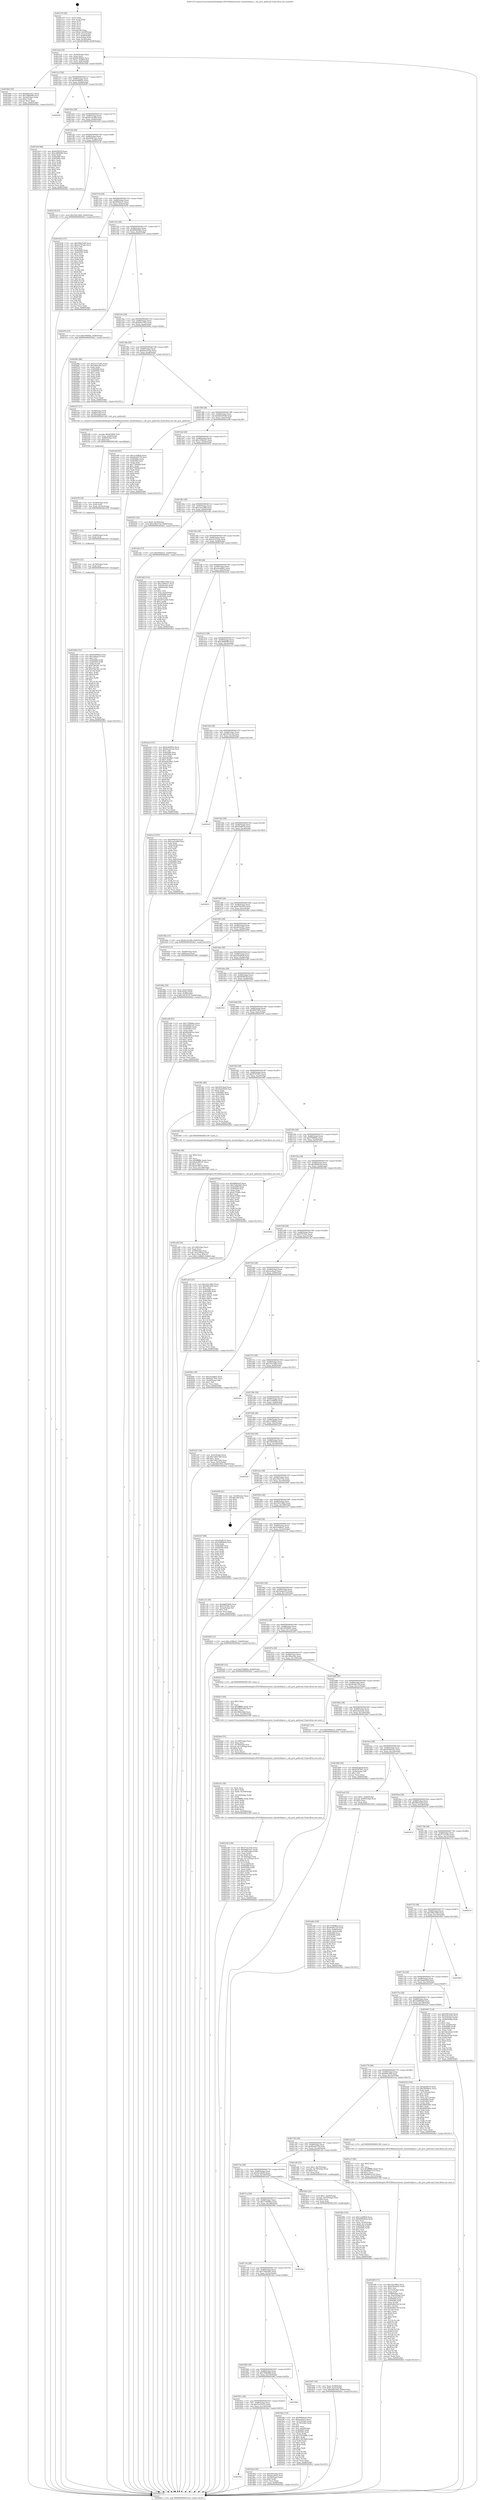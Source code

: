 digraph "0x401270" {
  label = "0x401270 (/mnt/c/Users/mathe/Desktop/tcc/POCII/binaries/extr_linuxfsnfsproc.c_nfs_proc_pathconf_Final-ollvm.out::main(0))"
  labelloc = "t"
  node[shape=record]

  Entry [label="",width=0.3,height=0.3,shape=circle,fillcolor=black,style=filled]
  "0x4012a2" [label="{
     0x4012a2 [32]\l
     | [instrs]\l
     &nbsp;&nbsp;0x4012a2 \<+6\>: mov -0x84(%rbp),%eax\l
     &nbsp;&nbsp;0x4012a8 \<+2\>: mov %eax,%ecx\l
     &nbsp;&nbsp;0x4012aa \<+6\>: sub $0x84c90d42,%ecx\l
     &nbsp;&nbsp;0x4012b0 \<+6\>: mov %eax,-0x88(%rbp)\l
     &nbsp;&nbsp;0x4012b6 \<+6\>: mov %ecx,-0x8c(%rbp)\l
     &nbsp;&nbsp;0x4012bc \<+6\>: je 0000000000401844 \<main+0x5d4\>\l
  }"]
  "0x401844" [label="{
     0x401844 [30]\l
     | [instrs]\l
     &nbsp;&nbsp;0x401844 \<+5\>: mov $0xdd3ac621,%eax\l
     &nbsp;&nbsp;0x401849 \<+5\>: mov $0x798fa696,%ecx\l
     &nbsp;&nbsp;0x40184e \<+3\>: mov -0x34(%rbp),%edx\l
     &nbsp;&nbsp;0x401851 \<+3\>: cmp $0x2,%edx\l
     &nbsp;&nbsp;0x401854 \<+3\>: cmovne %ecx,%eax\l
     &nbsp;&nbsp;0x401857 \<+6\>: mov %eax,-0x84(%rbp)\l
     &nbsp;&nbsp;0x40185d \<+5\>: jmp 00000000004026a1 \<main+0x1431\>\l
  }"]
  "0x4012c2" [label="{
     0x4012c2 [28]\l
     | [instrs]\l
     &nbsp;&nbsp;0x4012c2 \<+5\>: jmp 00000000004012c7 \<main+0x57\>\l
     &nbsp;&nbsp;0x4012c7 \<+6\>: mov -0x88(%rbp),%eax\l
     &nbsp;&nbsp;0x4012cd \<+5\>: sub $0x8c6d995e,%eax\l
     &nbsp;&nbsp;0x4012d2 \<+6\>: mov %eax,-0x90(%rbp)\l
     &nbsp;&nbsp;0x4012d8 \<+6\>: je 0000000000402645 \<main+0x13d5\>\l
  }"]
  "0x4026a1" [label="{
     0x4026a1 [5]\l
     | [instrs]\l
     &nbsp;&nbsp;0x4026a1 \<+5\>: jmp 00000000004012a2 \<main+0x32\>\l
  }"]
  "0x401270" [label="{
     0x401270 [50]\l
     | [instrs]\l
     &nbsp;&nbsp;0x401270 \<+1\>: push %rbp\l
     &nbsp;&nbsp;0x401271 \<+3\>: mov %rsp,%rbp\l
     &nbsp;&nbsp;0x401274 \<+2\>: push %r15\l
     &nbsp;&nbsp;0x401276 \<+2\>: push %r14\l
     &nbsp;&nbsp;0x401278 \<+2\>: push %r13\l
     &nbsp;&nbsp;0x40127a \<+2\>: push %r12\l
     &nbsp;&nbsp;0x40127c \<+1\>: push %rbx\l
     &nbsp;&nbsp;0x40127d \<+7\>: sub $0x168,%rsp\l
     &nbsp;&nbsp;0x401284 \<+7\>: movl $0x0,-0x38(%rbp)\l
     &nbsp;&nbsp;0x40128b \<+3\>: mov %edi,-0x3c(%rbp)\l
     &nbsp;&nbsp;0x40128e \<+4\>: mov %rsi,-0x48(%rbp)\l
     &nbsp;&nbsp;0x401292 \<+3\>: mov -0x3c(%rbp),%edi\l
     &nbsp;&nbsp;0x401295 \<+3\>: mov %edi,-0x34(%rbp)\l
     &nbsp;&nbsp;0x401298 \<+10\>: movl $0x84c90d42,-0x84(%rbp)\l
  }"]
  Exit [label="",width=0.3,height=0.3,shape=circle,fillcolor=black,style=filled,peripheries=2]
  "0x402645" [label="{
     0x402645\l
  }", style=dashed]
  "0x4012de" [label="{
     0x4012de [28]\l
     | [instrs]\l
     &nbsp;&nbsp;0x4012de \<+5\>: jmp 00000000004012e3 \<main+0x73\>\l
     &nbsp;&nbsp;0x4012e3 \<+6\>: mov -0x88(%rbp),%eax\l
     &nbsp;&nbsp;0x4012e9 \<+5\>: sub $0x8e14c369,%eax\l
     &nbsp;&nbsp;0x4012ee \<+6\>: mov %eax,-0x94(%rbp)\l
     &nbsp;&nbsp;0x4012f4 \<+6\>: je 0000000000401dc9 \<main+0xb59\>\l
  }"]
  "0x402389" [label="{
     0x402389 [151]\l
     | [instrs]\l
     &nbsp;&nbsp;0x402389 \<+5\>: mov $0x8c6d995e,%eax\l
     &nbsp;&nbsp;0x40238e \<+5\>: mov $0x3a9aa233,%esi\l
     &nbsp;&nbsp;0x402393 \<+2\>: mov $0x1,%cl\l
     &nbsp;&nbsp;0x402395 \<+8\>: mov 0x405060,%r8d\l
     &nbsp;&nbsp;0x40239d \<+8\>: mov 0x405064,%r9d\l
     &nbsp;&nbsp;0x4023a5 \<+3\>: mov %r8d,%r10d\l
     &nbsp;&nbsp;0x4023a8 \<+7\>: sub $0xf7fdc561,%r10d\l
     &nbsp;&nbsp;0x4023af \<+4\>: sub $0x1,%r10d\l
     &nbsp;&nbsp;0x4023b3 \<+7\>: add $0xf7fdc561,%r10d\l
     &nbsp;&nbsp;0x4023ba \<+4\>: imul %r10d,%r8d\l
     &nbsp;&nbsp;0x4023be \<+4\>: and $0x1,%r8d\l
     &nbsp;&nbsp;0x4023c2 \<+4\>: cmp $0x0,%r8d\l
     &nbsp;&nbsp;0x4023c6 \<+4\>: sete %r11b\l
     &nbsp;&nbsp;0x4023ca \<+4\>: cmp $0xa,%r9d\l
     &nbsp;&nbsp;0x4023ce \<+3\>: setl %bl\l
     &nbsp;&nbsp;0x4023d1 \<+3\>: mov %r11b,%r14b\l
     &nbsp;&nbsp;0x4023d4 \<+4\>: xor $0xff,%r14b\l
     &nbsp;&nbsp;0x4023d8 \<+3\>: mov %bl,%r15b\l
     &nbsp;&nbsp;0x4023db \<+4\>: xor $0xff,%r15b\l
     &nbsp;&nbsp;0x4023df \<+3\>: xor $0x1,%cl\l
     &nbsp;&nbsp;0x4023e2 \<+3\>: mov %r14b,%r12b\l
     &nbsp;&nbsp;0x4023e5 \<+4\>: and $0xff,%r12b\l
     &nbsp;&nbsp;0x4023e9 \<+3\>: and %cl,%r11b\l
     &nbsp;&nbsp;0x4023ec \<+3\>: mov %r15b,%r13b\l
     &nbsp;&nbsp;0x4023ef \<+4\>: and $0xff,%r13b\l
     &nbsp;&nbsp;0x4023f3 \<+2\>: and %cl,%bl\l
     &nbsp;&nbsp;0x4023f5 \<+3\>: or %r11b,%r12b\l
     &nbsp;&nbsp;0x4023f8 \<+3\>: or %bl,%r13b\l
     &nbsp;&nbsp;0x4023fb \<+3\>: xor %r13b,%r12b\l
     &nbsp;&nbsp;0x4023fe \<+3\>: or %r15b,%r14b\l
     &nbsp;&nbsp;0x402401 \<+4\>: xor $0xff,%r14b\l
     &nbsp;&nbsp;0x402405 \<+3\>: or $0x1,%cl\l
     &nbsp;&nbsp;0x402408 \<+3\>: and %cl,%r14b\l
     &nbsp;&nbsp;0x40240b \<+3\>: or %r14b,%r12b\l
     &nbsp;&nbsp;0x40240e \<+4\>: test $0x1,%r12b\l
     &nbsp;&nbsp;0x402412 \<+3\>: cmovne %esi,%eax\l
     &nbsp;&nbsp;0x402415 \<+6\>: mov %eax,-0x84(%rbp)\l
     &nbsp;&nbsp;0x40241b \<+5\>: jmp 00000000004026a1 \<main+0x1431\>\l
  }"]
  "0x401dc9" [label="{
     0x401dc9 [86]\l
     | [instrs]\l
     &nbsp;&nbsp;0x401dc9 \<+5\>: mov $0xf456f35f,%eax\l
     &nbsp;&nbsp;0x401dce \<+5\>: mov $0xcdd885f9,%ecx\l
     &nbsp;&nbsp;0x401dd3 \<+2\>: xor %edx,%edx\l
     &nbsp;&nbsp;0x401dd5 \<+7\>: mov 0x405060,%esi\l
     &nbsp;&nbsp;0x401ddc \<+7\>: mov 0x405064,%edi\l
     &nbsp;&nbsp;0x401de3 \<+3\>: sub $0x1,%edx\l
     &nbsp;&nbsp;0x401de6 \<+3\>: mov %esi,%r8d\l
     &nbsp;&nbsp;0x401de9 \<+3\>: add %edx,%r8d\l
     &nbsp;&nbsp;0x401dec \<+4\>: imul %r8d,%esi\l
     &nbsp;&nbsp;0x401df0 \<+3\>: and $0x1,%esi\l
     &nbsp;&nbsp;0x401df3 \<+3\>: cmp $0x0,%esi\l
     &nbsp;&nbsp;0x401df6 \<+4\>: sete %r9b\l
     &nbsp;&nbsp;0x401dfa \<+3\>: cmp $0xa,%edi\l
     &nbsp;&nbsp;0x401dfd \<+4\>: setl %r10b\l
     &nbsp;&nbsp;0x401e01 \<+3\>: mov %r9b,%r11b\l
     &nbsp;&nbsp;0x401e04 \<+3\>: and %r10b,%r11b\l
     &nbsp;&nbsp;0x401e07 \<+3\>: xor %r10b,%r9b\l
     &nbsp;&nbsp;0x401e0a \<+3\>: or %r9b,%r11b\l
     &nbsp;&nbsp;0x401e0d \<+4\>: test $0x1,%r11b\l
     &nbsp;&nbsp;0x401e11 \<+3\>: cmovne %ecx,%eax\l
     &nbsp;&nbsp;0x401e14 \<+6\>: mov %eax,-0x84(%rbp)\l
     &nbsp;&nbsp;0x401e1a \<+5\>: jmp 00000000004026a1 \<main+0x1431\>\l
  }"]
  "0x4012fa" [label="{
     0x4012fa [28]\l
     | [instrs]\l
     &nbsp;&nbsp;0x4012fa \<+5\>: jmp 00000000004012ff \<main+0x8f\>\l
     &nbsp;&nbsp;0x4012ff \<+6\>: mov -0x88(%rbp),%eax\l
     &nbsp;&nbsp;0x401305 \<+5\>: sub $0x946b7aa1,%eax\l
     &nbsp;&nbsp;0x40130a \<+6\>: mov %eax,-0x98(%rbp)\l
     &nbsp;&nbsp;0x401310 \<+6\>: je 00000000004021c8 \<main+0xf58\>\l
  }"]
  "0x40237d" [label="{
     0x40237d [12]\l
     | [instrs]\l
     &nbsp;&nbsp;0x40237d \<+4\>: mov -0x78(%rbp),%rdx\l
     &nbsp;&nbsp;0x402381 \<+3\>: mov %rdx,%rdi\l
     &nbsp;&nbsp;0x402384 \<+5\>: call 0000000000401030 \<free@plt\>\l
     | [calls]\l
     &nbsp;&nbsp;0x401030 \{1\} (unknown)\l
  }"]
  "0x4021c8" [label="{
     0x4021c8 [15]\l
     | [instrs]\l
     &nbsp;&nbsp;0x4021c8 \<+10\>: movl $0x25b13d92,-0x84(%rbp)\l
     &nbsp;&nbsp;0x4021d2 \<+5\>: jmp 00000000004026a1 \<main+0x1431\>\l
  }"]
  "0x401316" [label="{
     0x401316 [28]\l
     | [instrs]\l
     &nbsp;&nbsp;0x401316 \<+5\>: jmp 000000000040131b \<main+0xab\>\l
     &nbsp;&nbsp;0x40131b \<+6\>: mov -0x88(%rbp),%eax\l
     &nbsp;&nbsp;0x401321 \<+5\>: sub $0x9562fc21,%eax\l
     &nbsp;&nbsp;0x401326 \<+6\>: mov %eax,-0x9c(%rbp)\l
     &nbsp;&nbsp;0x40132c \<+6\>: je 0000000000401b36 \<main+0x8c6\>\l
  }"]
  "0x402371" [label="{
     0x402371 [12]\l
     | [instrs]\l
     &nbsp;&nbsp;0x402371 \<+4\>: mov -0x68(%rbp),%rdx\l
     &nbsp;&nbsp;0x402375 \<+3\>: mov %rdx,%rdi\l
     &nbsp;&nbsp;0x402378 \<+5\>: call 0000000000401030 \<free@plt\>\l
     | [calls]\l
     &nbsp;&nbsp;0x401030 \{1\} (unknown)\l
  }"]
  "0x401b36" [label="{
     0x401b36 [137]\l
     | [instrs]\l
     &nbsp;&nbsp;0x401b36 \<+5\>: mov $0x598a70d0,%eax\l
     &nbsp;&nbsp;0x401b3b \<+5\>: mov $0xcb197ede,%ecx\l
     &nbsp;&nbsp;0x401b40 \<+2\>: mov $0x1,%dl\l
     &nbsp;&nbsp;0x401b42 \<+2\>: xor %esi,%esi\l
     &nbsp;&nbsp;0x401b44 \<+7\>: mov 0x405060,%edi\l
     &nbsp;&nbsp;0x401b4b \<+8\>: mov 0x405064,%r8d\l
     &nbsp;&nbsp;0x401b53 \<+3\>: sub $0x1,%esi\l
     &nbsp;&nbsp;0x401b56 \<+3\>: mov %edi,%r9d\l
     &nbsp;&nbsp;0x401b59 \<+3\>: add %esi,%r9d\l
     &nbsp;&nbsp;0x401b5c \<+4\>: imul %r9d,%edi\l
     &nbsp;&nbsp;0x401b60 \<+3\>: and $0x1,%edi\l
     &nbsp;&nbsp;0x401b63 \<+3\>: cmp $0x0,%edi\l
     &nbsp;&nbsp;0x401b66 \<+4\>: sete %r10b\l
     &nbsp;&nbsp;0x401b6a \<+4\>: cmp $0xa,%r8d\l
     &nbsp;&nbsp;0x401b6e \<+4\>: setl %r11b\l
     &nbsp;&nbsp;0x401b72 \<+3\>: mov %r10b,%bl\l
     &nbsp;&nbsp;0x401b75 \<+3\>: xor $0xff,%bl\l
     &nbsp;&nbsp;0x401b78 \<+3\>: mov %r11b,%r14b\l
     &nbsp;&nbsp;0x401b7b \<+4\>: xor $0xff,%r14b\l
     &nbsp;&nbsp;0x401b7f \<+3\>: xor $0x0,%dl\l
     &nbsp;&nbsp;0x401b82 \<+3\>: mov %bl,%r15b\l
     &nbsp;&nbsp;0x401b85 \<+4\>: and $0x0,%r15b\l
     &nbsp;&nbsp;0x401b89 \<+3\>: and %dl,%r10b\l
     &nbsp;&nbsp;0x401b8c \<+3\>: mov %r14b,%r12b\l
     &nbsp;&nbsp;0x401b8f \<+4\>: and $0x0,%r12b\l
     &nbsp;&nbsp;0x401b93 \<+3\>: and %dl,%r11b\l
     &nbsp;&nbsp;0x401b96 \<+3\>: or %r10b,%r15b\l
     &nbsp;&nbsp;0x401b99 \<+3\>: or %r11b,%r12b\l
     &nbsp;&nbsp;0x401b9c \<+3\>: xor %r12b,%r15b\l
     &nbsp;&nbsp;0x401b9f \<+3\>: or %r14b,%bl\l
     &nbsp;&nbsp;0x401ba2 \<+3\>: xor $0xff,%bl\l
     &nbsp;&nbsp;0x401ba5 \<+3\>: or $0x0,%dl\l
     &nbsp;&nbsp;0x401ba8 \<+2\>: and %dl,%bl\l
     &nbsp;&nbsp;0x401baa \<+3\>: or %bl,%r15b\l
     &nbsp;&nbsp;0x401bad \<+4\>: test $0x1,%r15b\l
     &nbsp;&nbsp;0x401bb1 \<+3\>: cmovne %ecx,%eax\l
     &nbsp;&nbsp;0x401bb4 \<+6\>: mov %eax,-0x84(%rbp)\l
     &nbsp;&nbsp;0x401bba \<+5\>: jmp 00000000004026a1 \<main+0x1431\>\l
  }"]
  "0x401332" [label="{
     0x401332 [28]\l
     | [instrs]\l
     &nbsp;&nbsp;0x401332 \<+5\>: jmp 0000000000401337 \<main+0xc7\>\l
     &nbsp;&nbsp;0x401337 \<+6\>: mov -0x88(%rbp),%eax\l
     &nbsp;&nbsp;0x40133d \<+5\>: sub $0xb09b48a4,%eax\l
     &nbsp;&nbsp;0x401342 \<+6\>: mov %eax,-0xa0(%rbp)\l
     &nbsp;&nbsp;0x401348 \<+6\>: je 0000000000401f70 \<main+0xd00\>\l
  }"]
  "0x40235f" [label="{
     0x40235f [18]\l
     | [instrs]\l
     &nbsp;&nbsp;0x40235f \<+4\>: mov -0x58(%rbp),%rdx\l
     &nbsp;&nbsp;0x402363 \<+3\>: mov %rdx,%rdi\l
     &nbsp;&nbsp;0x402366 \<+6\>: mov %eax,-0x16c(%rbp)\l
     &nbsp;&nbsp;0x40236c \<+5\>: call 0000000000401030 \<free@plt\>\l
     | [calls]\l
     &nbsp;&nbsp;0x401030 \{1\} (unknown)\l
  }"]
  "0x401f70" [label="{
     0x401f70 [15]\l
     | [instrs]\l
     &nbsp;&nbsp;0x401f70 \<+10\>: movl $0xf796f60a,-0x84(%rbp)\l
     &nbsp;&nbsp;0x401f7a \<+5\>: jmp 00000000004026a1 \<main+0x1431\>\l
  }"]
  "0x40134e" [label="{
     0x40134e [28]\l
     | [instrs]\l
     &nbsp;&nbsp;0x40134e \<+5\>: jmp 0000000000401353 \<main+0xe3\>\l
     &nbsp;&nbsp;0x401353 \<+6\>: mov -0x88(%rbp),%eax\l
     &nbsp;&nbsp;0x401359 \<+5\>: sub $0xb42c705c,%eax\l
     &nbsp;&nbsp;0x40135e \<+6\>: mov %eax,-0xa4(%rbp)\l
     &nbsp;&nbsp;0x401364 \<+6\>: je 000000000040206a \<main+0xdfa\>\l
  }"]
  "0x402348" [label="{
     0x402348 [23]\l
     | [instrs]\l
     &nbsp;&nbsp;0x402348 \<+10\>: movabs $0x4030b6,%rdi\l
     &nbsp;&nbsp;0x402352 \<+3\>: mov %eax,-0x80(%rbp)\l
     &nbsp;&nbsp;0x402355 \<+3\>: mov -0x80(%rbp),%esi\l
     &nbsp;&nbsp;0x402358 \<+2\>: mov $0x0,%al\l
     &nbsp;&nbsp;0x40235a \<+5\>: call 0000000000401040 \<printf@plt\>\l
     | [calls]\l
     &nbsp;&nbsp;0x401040 \{1\} (unknown)\l
  }"]
  "0x40206a" [label="{
     0x40206a [86]\l
     | [instrs]\l
     &nbsp;&nbsp;0x40206a \<+5\>: mov $0x5731524a,%eax\l
     &nbsp;&nbsp;0x40206f \<+5\>: mov $0x3f9ee36a,%ecx\l
     &nbsp;&nbsp;0x402074 \<+2\>: xor %edx,%edx\l
     &nbsp;&nbsp;0x402076 \<+7\>: mov 0x405060,%esi\l
     &nbsp;&nbsp;0x40207d \<+7\>: mov 0x405064,%edi\l
     &nbsp;&nbsp;0x402084 \<+3\>: sub $0x1,%edx\l
     &nbsp;&nbsp;0x402087 \<+3\>: mov %esi,%r8d\l
     &nbsp;&nbsp;0x40208a \<+3\>: add %edx,%r8d\l
     &nbsp;&nbsp;0x40208d \<+4\>: imul %r8d,%esi\l
     &nbsp;&nbsp;0x402091 \<+3\>: and $0x1,%esi\l
     &nbsp;&nbsp;0x402094 \<+3\>: cmp $0x0,%esi\l
     &nbsp;&nbsp;0x402097 \<+4\>: sete %r9b\l
     &nbsp;&nbsp;0x40209b \<+3\>: cmp $0xa,%edi\l
     &nbsp;&nbsp;0x40209e \<+4\>: setl %r10b\l
     &nbsp;&nbsp;0x4020a2 \<+3\>: mov %r9b,%r11b\l
     &nbsp;&nbsp;0x4020a5 \<+3\>: and %r10b,%r11b\l
     &nbsp;&nbsp;0x4020a8 \<+3\>: xor %r10b,%r9b\l
     &nbsp;&nbsp;0x4020ab \<+3\>: or %r9b,%r11b\l
     &nbsp;&nbsp;0x4020ae \<+4\>: test $0x1,%r11b\l
     &nbsp;&nbsp;0x4020b2 \<+3\>: cmovne %ecx,%eax\l
     &nbsp;&nbsp;0x4020b5 \<+6\>: mov %eax,-0x84(%rbp)\l
     &nbsp;&nbsp;0x4020bb \<+5\>: jmp 00000000004026a1 \<main+0x1431\>\l
  }"]
  "0x40136a" [label="{
     0x40136a [28]\l
     | [instrs]\l
     &nbsp;&nbsp;0x40136a \<+5\>: jmp 000000000040136f \<main+0xff\>\l
     &nbsp;&nbsp;0x40136f \<+6\>: mov -0x88(%rbp),%eax\l
     &nbsp;&nbsp;0x401375 \<+5\>: sub $0xb4a161eb,%eax\l
     &nbsp;&nbsp;0x40137a \<+6\>: mov %eax,-0xa8(%rbp)\l
     &nbsp;&nbsp;0x401380 \<+6\>: je 0000000000402337 \<main+0x10c7\>\l
  }"]
  "0x402146" [label="{
     0x402146 [130]\l
     | [instrs]\l
     &nbsp;&nbsp;0x402146 \<+5\>: mov $0x5731524a,%ecx\l
     &nbsp;&nbsp;0x40214b \<+5\>: mov $0x946b7aa1,%edx\l
     &nbsp;&nbsp;0x402150 \<+7\>: mov -0x168(%rbp),%r8d\l
     &nbsp;&nbsp;0x402157 \<+4\>: imul %eax,%r8d\l
     &nbsp;&nbsp;0x40215b \<+3\>: movslq %r8d,%rsi\l
     &nbsp;&nbsp;0x40215e \<+4\>: mov -0x78(%rbp),%rdi\l
     &nbsp;&nbsp;0x402162 \<+4\>: movslq -0x7c(%rbp),%r10\l
     &nbsp;&nbsp;0x402166 \<+4\>: shl $0x4,%r10\l
     &nbsp;&nbsp;0x40216a \<+3\>: add %r10,%rdi\l
     &nbsp;&nbsp;0x40216d \<+4\>: mov %rsi,0x8(%rdi)\l
     &nbsp;&nbsp;0x402171 \<+7\>: mov 0x405060,%eax\l
     &nbsp;&nbsp;0x402178 \<+8\>: mov 0x405064,%r8d\l
     &nbsp;&nbsp;0x402180 \<+3\>: mov %eax,%r9d\l
     &nbsp;&nbsp;0x402183 \<+7\>: sub $0xa31667ab,%r9d\l
     &nbsp;&nbsp;0x40218a \<+4\>: sub $0x1,%r9d\l
     &nbsp;&nbsp;0x40218e \<+7\>: add $0xa31667ab,%r9d\l
     &nbsp;&nbsp;0x402195 \<+4\>: imul %r9d,%eax\l
     &nbsp;&nbsp;0x402199 \<+3\>: and $0x1,%eax\l
     &nbsp;&nbsp;0x40219c \<+3\>: cmp $0x0,%eax\l
     &nbsp;&nbsp;0x40219f \<+4\>: sete %r11b\l
     &nbsp;&nbsp;0x4021a3 \<+4\>: cmp $0xa,%r8d\l
     &nbsp;&nbsp;0x4021a7 \<+3\>: setl %bl\l
     &nbsp;&nbsp;0x4021aa \<+3\>: mov %r11b,%r14b\l
     &nbsp;&nbsp;0x4021ad \<+3\>: and %bl,%r14b\l
     &nbsp;&nbsp;0x4021b0 \<+3\>: xor %bl,%r11b\l
     &nbsp;&nbsp;0x4021b3 \<+3\>: or %r11b,%r14b\l
     &nbsp;&nbsp;0x4021b6 \<+4\>: test $0x1,%r14b\l
     &nbsp;&nbsp;0x4021ba \<+3\>: cmovne %edx,%ecx\l
     &nbsp;&nbsp;0x4021bd \<+6\>: mov %ecx,-0x84(%rbp)\l
     &nbsp;&nbsp;0x4021c3 \<+5\>: jmp 00000000004026a1 \<main+0x1431\>\l
  }"]
  "0x402337" [label="{
     0x402337 [17]\l
     | [instrs]\l
     &nbsp;&nbsp;0x402337 \<+4\>: mov -0x58(%rbp),%rdi\l
     &nbsp;&nbsp;0x40233b \<+4\>: mov -0x68(%rbp),%rsi\l
     &nbsp;&nbsp;0x40233f \<+4\>: mov -0x78(%rbp),%rdx\l
     &nbsp;&nbsp;0x402343 \<+5\>: call 0000000000401240 \<nfs_proc_pathconf\>\l
     | [calls]\l
     &nbsp;&nbsp;0x401240 \{1\} (/mnt/c/Users/mathe/Desktop/tcc/POCII/binaries/extr_linuxfsnfsproc.c_nfs_proc_pathconf_Final-ollvm.out::nfs_proc_pathconf)\l
  }"]
  "0x401386" [label="{
     0x401386 [28]\l
     | [instrs]\l
     &nbsp;&nbsp;0x401386 \<+5\>: jmp 000000000040138b \<main+0x11b\>\l
     &nbsp;&nbsp;0x40138b \<+6\>: mov -0x88(%rbp),%eax\l
     &nbsp;&nbsp;0x401391 \<+5\>: sub $0xbb635b49,%eax\l
     &nbsp;&nbsp;0x401396 \<+6\>: mov %eax,-0xac(%rbp)\l
     &nbsp;&nbsp;0x40139c \<+6\>: je 0000000000401e99 \<main+0xc29\>\l
  }"]
  "0x40210c" [label="{
     0x40210c [58]\l
     | [instrs]\l
     &nbsp;&nbsp;0x40210c \<+2\>: xor %ecx,%ecx\l
     &nbsp;&nbsp;0x40210e \<+5\>: mov $0x2,%edx\l
     &nbsp;&nbsp;0x402113 \<+6\>: mov %edx,-0x164(%rbp)\l
     &nbsp;&nbsp;0x402119 \<+1\>: cltd\l
     &nbsp;&nbsp;0x40211a \<+7\>: mov -0x164(%rbp),%r8d\l
     &nbsp;&nbsp;0x402121 \<+3\>: idiv %r8d\l
     &nbsp;&nbsp;0x402124 \<+6\>: imul $0xfffffffe,%edx,%edx\l
     &nbsp;&nbsp;0x40212a \<+3\>: mov %ecx,%r9d\l
     &nbsp;&nbsp;0x40212d \<+3\>: sub %edx,%r9d\l
     &nbsp;&nbsp;0x402130 \<+2\>: mov %ecx,%edx\l
     &nbsp;&nbsp;0x402132 \<+3\>: sub $0x1,%edx\l
     &nbsp;&nbsp;0x402135 \<+3\>: add %edx,%r9d\l
     &nbsp;&nbsp;0x402138 \<+3\>: sub %r9d,%ecx\l
     &nbsp;&nbsp;0x40213b \<+6\>: mov %ecx,-0x168(%rbp)\l
     &nbsp;&nbsp;0x402141 \<+5\>: call 0000000000401160 \<next_i\>\l
     | [calls]\l
     &nbsp;&nbsp;0x401160 \{1\} (/mnt/c/Users/mathe/Desktop/tcc/POCII/binaries/extr_linuxfsnfsproc.c_nfs_proc_pathconf_Final-ollvm.out::next_i)\l
  }"]
  "0x401e99" [label="{
     0x401e99 [91]\l
     | [instrs]\l
     &nbsp;&nbsp;0x401e99 \<+5\>: mov $0x1a3df930,%eax\l
     &nbsp;&nbsp;0x401e9e \<+5\>: mov $0x62e83778,%ecx\l
     &nbsp;&nbsp;0x401ea3 \<+7\>: mov 0x405060,%edx\l
     &nbsp;&nbsp;0x401eaa \<+7\>: mov 0x405064,%esi\l
     &nbsp;&nbsp;0x401eb1 \<+2\>: mov %edx,%edi\l
     &nbsp;&nbsp;0x401eb3 \<+6\>: sub $0x776dd4af,%edi\l
     &nbsp;&nbsp;0x401eb9 \<+3\>: sub $0x1,%edi\l
     &nbsp;&nbsp;0x401ebc \<+6\>: add $0x776dd4af,%edi\l
     &nbsp;&nbsp;0x401ec2 \<+3\>: imul %edi,%edx\l
     &nbsp;&nbsp;0x401ec5 \<+3\>: and $0x1,%edx\l
     &nbsp;&nbsp;0x401ec8 \<+3\>: cmp $0x0,%edx\l
     &nbsp;&nbsp;0x401ecb \<+4\>: sete %r8b\l
     &nbsp;&nbsp;0x401ecf \<+3\>: cmp $0xa,%esi\l
     &nbsp;&nbsp;0x401ed2 \<+4\>: setl %r9b\l
     &nbsp;&nbsp;0x401ed6 \<+3\>: mov %r8b,%r10b\l
     &nbsp;&nbsp;0x401ed9 \<+3\>: and %r9b,%r10b\l
     &nbsp;&nbsp;0x401edc \<+3\>: xor %r9b,%r8b\l
     &nbsp;&nbsp;0x401edf \<+3\>: or %r8b,%r10b\l
     &nbsp;&nbsp;0x401ee2 \<+4\>: test $0x1,%r10b\l
     &nbsp;&nbsp;0x401ee6 \<+3\>: cmovne %ecx,%eax\l
     &nbsp;&nbsp;0x401ee9 \<+6\>: mov %eax,-0x84(%rbp)\l
     &nbsp;&nbsp;0x401eef \<+5\>: jmp 00000000004026a1 \<main+0x1431\>\l
  }"]
  "0x4013a2" [label="{
     0x4013a2 [28]\l
     | [instrs]\l
     &nbsp;&nbsp;0x4013a2 \<+5\>: jmp 00000000004013a7 \<main+0x137\>\l
     &nbsp;&nbsp;0x4013a7 \<+6\>: mov -0x88(%rbp),%eax\l
     &nbsp;&nbsp;0x4013ad \<+5\>: sub $0xc109b3a7,%eax\l
     &nbsp;&nbsp;0x4013b2 \<+6\>: mov %eax,-0xb0(%rbp)\l
     &nbsp;&nbsp;0x4013b8 \<+6\>: je 0000000000402452 \<main+0x11e2\>\l
  }"]
  "0x4020ed" [label="{
     0x4020ed [31]\l
     | [instrs]\l
     &nbsp;&nbsp;0x4020ed \<+6\>: mov -0x160(%rbp),%ecx\l
     &nbsp;&nbsp;0x4020f3 \<+3\>: imul %eax,%ecx\l
     &nbsp;&nbsp;0x4020f6 \<+4\>: mov -0x78(%rbp),%rsi\l
     &nbsp;&nbsp;0x4020fa \<+4\>: movslq -0x7c(%rbp),%rdi\l
     &nbsp;&nbsp;0x4020fe \<+4\>: shl $0x4,%rdi\l
     &nbsp;&nbsp;0x402102 \<+3\>: add %rdi,%rsi\l
     &nbsp;&nbsp;0x402105 \<+2\>: mov %ecx,(%rsi)\l
     &nbsp;&nbsp;0x402107 \<+5\>: call 0000000000401160 \<next_i\>\l
     | [calls]\l
     &nbsp;&nbsp;0x401160 \{1\} (/mnt/c/Users/mathe/Desktop/tcc/POCII/binaries/extr_linuxfsnfsproc.c_nfs_proc_pathconf_Final-ollvm.out::next_i)\l
  }"]
  "0x402452" [label="{
     0x402452 [22]\l
     | [instrs]\l
     &nbsp;&nbsp;0x402452 \<+7\>: movl $0x0,-0x38(%rbp)\l
     &nbsp;&nbsp;0x402459 \<+10\>: movl $0x258a374a,-0x84(%rbp)\l
     &nbsp;&nbsp;0x402463 \<+5\>: jmp 00000000004026a1 \<main+0x1431\>\l
  }"]
  "0x4013be" [label="{
     0x4013be [28]\l
     | [instrs]\l
     &nbsp;&nbsp;0x4013be \<+5\>: jmp 00000000004013c3 \<main+0x153\>\l
     &nbsp;&nbsp;0x4013c3 \<+6\>: mov -0x88(%rbp),%eax\l
     &nbsp;&nbsp;0x4013c9 \<+5\>: sub $0xcae3cd66,%eax\l
     &nbsp;&nbsp;0x4013ce \<+6\>: mov %eax,-0xb4(%rbp)\l
     &nbsp;&nbsp;0x4013d4 \<+6\>: je 0000000000401e8a \<main+0xc1a\>\l
  }"]
  "0x4020c5" [label="{
     0x4020c5 [40]\l
     | [instrs]\l
     &nbsp;&nbsp;0x4020c5 \<+5\>: mov $0x2,%ecx\l
     &nbsp;&nbsp;0x4020ca \<+1\>: cltd\l
     &nbsp;&nbsp;0x4020cb \<+2\>: idiv %ecx\l
     &nbsp;&nbsp;0x4020cd \<+6\>: imul $0xfffffffe,%edx,%ecx\l
     &nbsp;&nbsp;0x4020d3 \<+6\>: add $0x389e544d,%ecx\l
     &nbsp;&nbsp;0x4020d9 \<+3\>: add $0x1,%ecx\l
     &nbsp;&nbsp;0x4020dc \<+6\>: sub $0x389e544d,%ecx\l
     &nbsp;&nbsp;0x4020e2 \<+6\>: mov %ecx,-0x160(%rbp)\l
     &nbsp;&nbsp;0x4020e8 \<+5\>: call 0000000000401160 \<next_i\>\l
     | [calls]\l
     &nbsp;&nbsp;0x401160 \{1\} (/mnt/c/Users/mathe/Desktop/tcc/POCII/binaries/extr_linuxfsnfsproc.c_nfs_proc_pathconf_Final-ollvm.out::next_i)\l
  }"]
  "0x401e8a" [label="{
     0x401e8a [15]\l
     | [instrs]\l
     &nbsp;&nbsp;0x401e8a \<+10\>: movl $0x9562fc21,-0x84(%rbp)\l
     &nbsp;&nbsp;0x401e94 \<+5\>: jmp 00000000004026a1 \<main+0x1431\>\l
  }"]
  "0x4013da" [label="{
     0x4013da [28]\l
     | [instrs]\l
     &nbsp;&nbsp;0x4013da \<+5\>: jmp 00000000004013df \<main+0x16f\>\l
     &nbsp;&nbsp;0x4013df \<+6\>: mov -0x88(%rbp),%eax\l
     &nbsp;&nbsp;0x4013e5 \<+5\>: sub $0xcb197ede,%eax\l
     &nbsp;&nbsp;0x4013ea \<+6\>: mov %eax,-0xb8(%rbp)\l
     &nbsp;&nbsp;0x4013f0 \<+6\>: je 0000000000401bbf \<main+0x94f\>\l
  }"]
  "0x401f0b" [label="{
     0x401f0b [101]\l
     | [instrs]\l
     &nbsp;&nbsp;0x401f0b \<+5\>: mov $0x1a3df930,%ecx\l
     &nbsp;&nbsp;0x401f10 \<+5\>: mov $0xb09b48a4,%edx\l
     &nbsp;&nbsp;0x401f15 \<+2\>: xor %esi,%esi\l
     &nbsp;&nbsp;0x401f17 \<+4\>: mov %rax,-0x78(%rbp)\l
     &nbsp;&nbsp;0x401f1b \<+7\>: movl $0x0,-0x7c(%rbp)\l
     &nbsp;&nbsp;0x401f22 \<+8\>: mov 0x405060,%r8d\l
     &nbsp;&nbsp;0x401f2a \<+8\>: mov 0x405064,%r9d\l
     &nbsp;&nbsp;0x401f32 \<+3\>: sub $0x1,%esi\l
     &nbsp;&nbsp;0x401f35 \<+3\>: mov %r8d,%r10d\l
     &nbsp;&nbsp;0x401f38 \<+3\>: add %esi,%r10d\l
     &nbsp;&nbsp;0x401f3b \<+4\>: imul %r10d,%r8d\l
     &nbsp;&nbsp;0x401f3f \<+4\>: and $0x1,%r8d\l
     &nbsp;&nbsp;0x401f43 \<+4\>: cmp $0x0,%r8d\l
     &nbsp;&nbsp;0x401f47 \<+4\>: sete %r11b\l
     &nbsp;&nbsp;0x401f4b \<+4\>: cmp $0xa,%r9d\l
     &nbsp;&nbsp;0x401f4f \<+3\>: setl %bl\l
     &nbsp;&nbsp;0x401f52 \<+3\>: mov %r11b,%r14b\l
     &nbsp;&nbsp;0x401f55 \<+3\>: and %bl,%r14b\l
     &nbsp;&nbsp;0x401f58 \<+3\>: xor %bl,%r11b\l
     &nbsp;&nbsp;0x401f5b \<+3\>: or %r11b,%r14b\l
     &nbsp;&nbsp;0x401f5e \<+4\>: test $0x1,%r14b\l
     &nbsp;&nbsp;0x401f62 \<+3\>: cmovne %edx,%ecx\l
     &nbsp;&nbsp;0x401f65 \<+6\>: mov %ecx,-0x84(%rbp)\l
     &nbsp;&nbsp;0x401f6b \<+5\>: jmp 00000000004026a1 \<main+0x1431\>\l
  }"]
  "0x401bbf" [label="{
     0x401bbf [114]\l
     | [instrs]\l
     &nbsp;&nbsp;0x401bbf \<+5\>: mov $0x598a70d0,%eax\l
     &nbsp;&nbsp;0x401bc4 \<+5\>: mov $0x2c068ea7,%ecx\l
     &nbsp;&nbsp;0x401bc9 \<+3\>: mov -0x6c(%rbp),%edx\l
     &nbsp;&nbsp;0x401bcc \<+3\>: cmp -0x60(%rbp),%edx\l
     &nbsp;&nbsp;0x401bcf \<+4\>: setl %sil\l
     &nbsp;&nbsp;0x401bd3 \<+4\>: and $0x1,%sil\l
     &nbsp;&nbsp;0x401bd7 \<+4\>: mov %sil,-0x2a(%rbp)\l
     &nbsp;&nbsp;0x401bdb \<+7\>: mov 0x405060,%edx\l
     &nbsp;&nbsp;0x401be2 \<+7\>: mov 0x405064,%edi\l
     &nbsp;&nbsp;0x401be9 \<+3\>: mov %edx,%r8d\l
     &nbsp;&nbsp;0x401bec \<+7\>: add $0x3f73a456,%r8d\l
     &nbsp;&nbsp;0x401bf3 \<+4\>: sub $0x1,%r8d\l
     &nbsp;&nbsp;0x401bf7 \<+7\>: sub $0x3f73a456,%r8d\l
     &nbsp;&nbsp;0x401bfe \<+4\>: imul %r8d,%edx\l
     &nbsp;&nbsp;0x401c02 \<+3\>: and $0x1,%edx\l
     &nbsp;&nbsp;0x401c05 \<+3\>: cmp $0x0,%edx\l
     &nbsp;&nbsp;0x401c08 \<+4\>: sete %sil\l
     &nbsp;&nbsp;0x401c0c \<+3\>: cmp $0xa,%edi\l
     &nbsp;&nbsp;0x401c0f \<+4\>: setl %r9b\l
     &nbsp;&nbsp;0x401c13 \<+3\>: mov %sil,%r10b\l
     &nbsp;&nbsp;0x401c16 \<+3\>: and %r9b,%r10b\l
     &nbsp;&nbsp;0x401c19 \<+3\>: xor %r9b,%sil\l
     &nbsp;&nbsp;0x401c1c \<+3\>: or %sil,%r10b\l
     &nbsp;&nbsp;0x401c1f \<+4\>: test $0x1,%r10b\l
     &nbsp;&nbsp;0x401c23 \<+3\>: cmovne %ecx,%eax\l
     &nbsp;&nbsp;0x401c26 \<+6\>: mov %eax,-0x84(%rbp)\l
     &nbsp;&nbsp;0x401c2c \<+5\>: jmp 00000000004026a1 \<main+0x1431\>\l
  }"]
  "0x4013f6" [label="{
     0x4013f6 [28]\l
     | [instrs]\l
     &nbsp;&nbsp;0x4013f6 \<+5\>: jmp 00000000004013fb \<main+0x18b\>\l
     &nbsp;&nbsp;0x4013fb \<+6\>: mov -0x88(%rbp),%eax\l
     &nbsp;&nbsp;0x401401 \<+5\>: sub $0xcdcad8a2,%eax\l
     &nbsp;&nbsp;0x401406 \<+6\>: mov %eax,-0xbc(%rbp)\l
     &nbsp;&nbsp;0x40140c \<+6\>: je 00000000004022a4 \<main+0x1034\>\l
  }"]
  "0x401d0f" [label="{
     0x401d0f [171]\l
     | [instrs]\l
     &nbsp;&nbsp;0x401d0f \<+5\>: mov $0x102c59b2,%ecx\l
     &nbsp;&nbsp;0x401d14 \<+5\>: mov $0xd7645433,%edx\l
     &nbsp;&nbsp;0x401d19 \<+3\>: mov $0x1,%sil\l
     &nbsp;&nbsp;0x401d1c \<+6\>: mov -0x15c(%rbp),%edi\l
     &nbsp;&nbsp;0x401d22 \<+3\>: imul %eax,%edi\l
     &nbsp;&nbsp;0x401d25 \<+4\>: mov -0x68(%rbp),%r8\l
     &nbsp;&nbsp;0x401d29 \<+4\>: movslq -0x6c(%rbp),%r9\l
     &nbsp;&nbsp;0x401d2d \<+4\>: mov %edi,(%r8,%r9,4)\l
     &nbsp;&nbsp;0x401d31 \<+7\>: mov 0x405060,%eax\l
     &nbsp;&nbsp;0x401d38 \<+7\>: mov 0x405064,%edi\l
     &nbsp;&nbsp;0x401d3f \<+3\>: mov %eax,%r10d\l
     &nbsp;&nbsp;0x401d42 \<+7\>: add $0x83d047d2,%r10d\l
     &nbsp;&nbsp;0x401d49 \<+4\>: sub $0x1,%r10d\l
     &nbsp;&nbsp;0x401d4d \<+7\>: sub $0x83d047d2,%r10d\l
     &nbsp;&nbsp;0x401d54 \<+4\>: imul %r10d,%eax\l
     &nbsp;&nbsp;0x401d58 \<+3\>: and $0x1,%eax\l
     &nbsp;&nbsp;0x401d5b \<+3\>: cmp $0x0,%eax\l
     &nbsp;&nbsp;0x401d5e \<+4\>: sete %r11b\l
     &nbsp;&nbsp;0x401d62 \<+3\>: cmp $0xa,%edi\l
     &nbsp;&nbsp;0x401d65 \<+3\>: setl %bl\l
     &nbsp;&nbsp;0x401d68 \<+3\>: mov %r11b,%r14b\l
     &nbsp;&nbsp;0x401d6b \<+4\>: xor $0xff,%r14b\l
     &nbsp;&nbsp;0x401d6f \<+3\>: mov %bl,%r15b\l
     &nbsp;&nbsp;0x401d72 \<+4\>: xor $0xff,%r15b\l
     &nbsp;&nbsp;0x401d76 \<+4\>: xor $0x1,%sil\l
     &nbsp;&nbsp;0x401d7a \<+3\>: mov %r14b,%r12b\l
     &nbsp;&nbsp;0x401d7d \<+4\>: and $0xff,%r12b\l
     &nbsp;&nbsp;0x401d81 \<+3\>: and %sil,%r11b\l
     &nbsp;&nbsp;0x401d84 \<+3\>: mov %r15b,%r13b\l
     &nbsp;&nbsp;0x401d87 \<+4\>: and $0xff,%r13b\l
     &nbsp;&nbsp;0x401d8b \<+3\>: and %sil,%bl\l
     &nbsp;&nbsp;0x401d8e \<+3\>: or %r11b,%r12b\l
     &nbsp;&nbsp;0x401d91 \<+3\>: or %bl,%r13b\l
     &nbsp;&nbsp;0x401d94 \<+3\>: xor %r13b,%r12b\l
     &nbsp;&nbsp;0x401d97 \<+3\>: or %r15b,%r14b\l
     &nbsp;&nbsp;0x401d9a \<+4\>: xor $0xff,%r14b\l
     &nbsp;&nbsp;0x401d9e \<+4\>: or $0x1,%sil\l
     &nbsp;&nbsp;0x401da2 \<+3\>: and %sil,%r14b\l
     &nbsp;&nbsp;0x401da5 \<+3\>: or %r14b,%r12b\l
     &nbsp;&nbsp;0x401da8 \<+4\>: test $0x1,%r12b\l
     &nbsp;&nbsp;0x401dac \<+3\>: cmovne %edx,%ecx\l
     &nbsp;&nbsp;0x401daf \<+6\>: mov %ecx,-0x84(%rbp)\l
     &nbsp;&nbsp;0x401db5 \<+5\>: jmp 00000000004026a1 \<main+0x1431\>\l
  }"]
  "0x4022a4" [label="{
     0x4022a4 [147]\l
     | [instrs]\l
     &nbsp;&nbsp;0x4022a4 \<+5\>: mov $0x8c6d995e,%eax\l
     &nbsp;&nbsp;0x4022a9 \<+5\>: mov $0xb4a161eb,%ecx\l
     &nbsp;&nbsp;0x4022ae \<+2\>: mov $0x1,%dl\l
     &nbsp;&nbsp;0x4022b0 \<+7\>: mov 0x405060,%esi\l
     &nbsp;&nbsp;0x4022b7 \<+7\>: mov 0x405064,%edi\l
     &nbsp;&nbsp;0x4022be \<+3\>: mov %esi,%r8d\l
     &nbsp;&nbsp;0x4022c1 \<+7\>: sub $0xed4c88a1,%r8d\l
     &nbsp;&nbsp;0x4022c8 \<+4\>: sub $0x1,%r8d\l
     &nbsp;&nbsp;0x4022cc \<+7\>: add $0xed4c88a1,%r8d\l
     &nbsp;&nbsp;0x4022d3 \<+4\>: imul %r8d,%esi\l
     &nbsp;&nbsp;0x4022d7 \<+3\>: and $0x1,%esi\l
     &nbsp;&nbsp;0x4022da \<+3\>: cmp $0x0,%esi\l
     &nbsp;&nbsp;0x4022dd \<+4\>: sete %r9b\l
     &nbsp;&nbsp;0x4022e1 \<+3\>: cmp $0xa,%edi\l
     &nbsp;&nbsp;0x4022e4 \<+4\>: setl %r10b\l
     &nbsp;&nbsp;0x4022e8 \<+3\>: mov %r9b,%r11b\l
     &nbsp;&nbsp;0x4022eb \<+4\>: xor $0xff,%r11b\l
     &nbsp;&nbsp;0x4022ef \<+3\>: mov %r10b,%bl\l
     &nbsp;&nbsp;0x4022f2 \<+3\>: xor $0xff,%bl\l
     &nbsp;&nbsp;0x4022f5 \<+3\>: xor $0x0,%dl\l
     &nbsp;&nbsp;0x4022f8 \<+3\>: mov %r11b,%r14b\l
     &nbsp;&nbsp;0x4022fb \<+4\>: and $0x0,%r14b\l
     &nbsp;&nbsp;0x4022ff \<+3\>: and %dl,%r9b\l
     &nbsp;&nbsp;0x402302 \<+3\>: mov %bl,%r15b\l
     &nbsp;&nbsp;0x402305 \<+4\>: and $0x0,%r15b\l
     &nbsp;&nbsp;0x402309 \<+3\>: and %dl,%r10b\l
     &nbsp;&nbsp;0x40230c \<+3\>: or %r9b,%r14b\l
     &nbsp;&nbsp;0x40230f \<+3\>: or %r10b,%r15b\l
     &nbsp;&nbsp;0x402312 \<+3\>: xor %r15b,%r14b\l
     &nbsp;&nbsp;0x402315 \<+3\>: or %bl,%r11b\l
     &nbsp;&nbsp;0x402318 \<+4\>: xor $0xff,%r11b\l
     &nbsp;&nbsp;0x40231c \<+3\>: or $0x0,%dl\l
     &nbsp;&nbsp;0x40231f \<+3\>: and %dl,%r11b\l
     &nbsp;&nbsp;0x402322 \<+3\>: or %r11b,%r14b\l
     &nbsp;&nbsp;0x402325 \<+4\>: test $0x1,%r14b\l
     &nbsp;&nbsp;0x402329 \<+3\>: cmovne %ecx,%eax\l
     &nbsp;&nbsp;0x40232c \<+6\>: mov %eax,-0x84(%rbp)\l
     &nbsp;&nbsp;0x402332 \<+5\>: jmp 00000000004026a1 \<main+0x1431\>\l
  }"]
  "0x401412" [label="{
     0x401412 [28]\l
     | [instrs]\l
     &nbsp;&nbsp;0x401412 \<+5\>: jmp 0000000000401417 \<main+0x1a7\>\l
     &nbsp;&nbsp;0x401417 \<+6\>: mov -0x88(%rbp),%eax\l
     &nbsp;&nbsp;0x40141d \<+5\>: sub $0xcdd885f9,%eax\l
     &nbsp;&nbsp;0x401422 \<+6\>: mov %eax,-0xc0(%rbp)\l
     &nbsp;&nbsp;0x401428 \<+6\>: je 0000000000401e1f \<main+0xbaf\>\l
  }"]
  "0x401ce7" [label="{
     0x401ce7 [40]\l
     | [instrs]\l
     &nbsp;&nbsp;0x401ce7 \<+5\>: mov $0x2,%ecx\l
     &nbsp;&nbsp;0x401cec \<+1\>: cltd\l
     &nbsp;&nbsp;0x401ced \<+2\>: idiv %ecx\l
     &nbsp;&nbsp;0x401cef \<+6\>: imul $0xfffffffe,%edx,%ecx\l
     &nbsp;&nbsp;0x401cf5 \<+6\>: sub $0x6b9c5153,%ecx\l
     &nbsp;&nbsp;0x401cfb \<+3\>: add $0x1,%ecx\l
     &nbsp;&nbsp;0x401cfe \<+6\>: add $0x6b9c5153,%ecx\l
     &nbsp;&nbsp;0x401d04 \<+6\>: mov %ecx,-0x15c(%rbp)\l
     &nbsp;&nbsp;0x401d0a \<+5\>: call 0000000000401160 \<next_i\>\l
     | [calls]\l
     &nbsp;&nbsp;0x401160 \{1\} (/mnt/c/Users/mathe/Desktop/tcc/POCII/binaries/extr_linuxfsnfsproc.c_nfs_proc_pathconf_Final-ollvm.out::next_i)\l
  }"]
  "0x401e1f" [label="{
     0x401e1f [107]\l
     | [instrs]\l
     &nbsp;&nbsp;0x401e1f \<+5\>: mov $0xf456f35f,%eax\l
     &nbsp;&nbsp;0x401e24 \<+5\>: mov $0xcae3cd66,%ecx\l
     &nbsp;&nbsp;0x401e29 \<+2\>: xor %edx,%edx\l
     &nbsp;&nbsp;0x401e2b \<+3\>: mov -0x6c(%rbp),%esi\l
     &nbsp;&nbsp;0x401e2e \<+2\>: mov %edx,%edi\l
     &nbsp;&nbsp;0x401e30 \<+2\>: sub %esi,%edi\l
     &nbsp;&nbsp;0x401e32 \<+2\>: mov %edx,%esi\l
     &nbsp;&nbsp;0x401e34 \<+3\>: sub $0x1,%esi\l
     &nbsp;&nbsp;0x401e37 \<+2\>: add %esi,%edi\l
     &nbsp;&nbsp;0x401e39 \<+2\>: mov %edx,%esi\l
     &nbsp;&nbsp;0x401e3b \<+2\>: sub %edi,%esi\l
     &nbsp;&nbsp;0x401e3d \<+3\>: mov %esi,-0x6c(%rbp)\l
     &nbsp;&nbsp;0x401e40 \<+7\>: mov 0x405060,%esi\l
     &nbsp;&nbsp;0x401e47 \<+7\>: mov 0x405064,%edi\l
     &nbsp;&nbsp;0x401e4e \<+3\>: sub $0x1,%edx\l
     &nbsp;&nbsp;0x401e51 \<+3\>: mov %esi,%r8d\l
     &nbsp;&nbsp;0x401e54 \<+3\>: add %edx,%r8d\l
     &nbsp;&nbsp;0x401e57 \<+4\>: imul %r8d,%esi\l
     &nbsp;&nbsp;0x401e5b \<+3\>: and $0x1,%esi\l
     &nbsp;&nbsp;0x401e5e \<+3\>: cmp $0x0,%esi\l
     &nbsp;&nbsp;0x401e61 \<+4\>: sete %r9b\l
     &nbsp;&nbsp;0x401e65 \<+3\>: cmp $0xa,%edi\l
     &nbsp;&nbsp;0x401e68 \<+4\>: setl %r10b\l
     &nbsp;&nbsp;0x401e6c \<+3\>: mov %r9b,%r11b\l
     &nbsp;&nbsp;0x401e6f \<+3\>: and %r10b,%r11b\l
     &nbsp;&nbsp;0x401e72 \<+3\>: xor %r10b,%r9b\l
     &nbsp;&nbsp;0x401e75 \<+3\>: or %r9b,%r11b\l
     &nbsp;&nbsp;0x401e78 \<+4\>: test $0x1,%r11b\l
     &nbsp;&nbsp;0x401e7c \<+3\>: cmovne %ecx,%eax\l
     &nbsp;&nbsp;0x401e7f \<+6\>: mov %eax,-0x84(%rbp)\l
     &nbsp;&nbsp;0x401e85 \<+5\>: jmp 00000000004026a1 \<main+0x1431\>\l
  }"]
  "0x40142e" [label="{
     0x40142e [28]\l
     | [instrs]\l
     &nbsp;&nbsp;0x40142e \<+5\>: jmp 0000000000401433 \<main+0x1c3\>\l
     &nbsp;&nbsp;0x401433 \<+6\>: mov -0x88(%rbp),%eax\l
     &nbsp;&nbsp;0x401439 \<+5\>: sub $0xcf0ce19a,%eax\l
     &nbsp;&nbsp;0x40143e \<+6\>: mov %eax,-0xc4(%rbp)\l
     &nbsp;&nbsp;0x401444 \<+6\>: je 000000000040242f \<main+0x11bf\>\l
  }"]
  "0x401abb" [label="{
     0x401abb [108]\l
     | [instrs]\l
     &nbsp;&nbsp;0x401abb \<+5\>: mov $0x735699ea,%ecx\l
     &nbsp;&nbsp;0x401ac0 \<+5\>: mov $0x4628e729,%edx\l
     &nbsp;&nbsp;0x401ac5 \<+4\>: mov %rax,-0x68(%rbp)\l
     &nbsp;&nbsp;0x401ac9 \<+7\>: movl $0x0,-0x6c(%rbp)\l
     &nbsp;&nbsp;0x401ad0 \<+7\>: mov 0x405060,%esi\l
     &nbsp;&nbsp;0x401ad7 \<+8\>: mov 0x405064,%r8d\l
     &nbsp;&nbsp;0x401adf \<+3\>: mov %esi,%r9d\l
     &nbsp;&nbsp;0x401ae2 \<+7\>: sub $0x1434aa7,%r9d\l
     &nbsp;&nbsp;0x401ae9 \<+4\>: sub $0x1,%r9d\l
     &nbsp;&nbsp;0x401aed \<+7\>: add $0x1434aa7,%r9d\l
     &nbsp;&nbsp;0x401af4 \<+4\>: imul %r9d,%esi\l
     &nbsp;&nbsp;0x401af8 \<+3\>: and $0x1,%esi\l
     &nbsp;&nbsp;0x401afb \<+3\>: cmp $0x0,%esi\l
     &nbsp;&nbsp;0x401afe \<+4\>: sete %r10b\l
     &nbsp;&nbsp;0x401b02 \<+4\>: cmp $0xa,%r8d\l
     &nbsp;&nbsp;0x401b06 \<+4\>: setl %r11b\l
     &nbsp;&nbsp;0x401b0a \<+3\>: mov %r10b,%bl\l
     &nbsp;&nbsp;0x401b0d \<+3\>: and %r11b,%bl\l
     &nbsp;&nbsp;0x401b10 \<+3\>: xor %r11b,%r10b\l
     &nbsp;&nbsp;0x401b13 \<+3\>: or %r10b,%bl\l
     &nbsp;&nbsp;0x401b16 \<+3\>: test $0x1,%bl\l
     &nbsp;&nbsp;0x401b19 \<+3\>: cmovne %edx,%ecx\l
     &nbsp;&nbsp;0x401b1c \<+6\>: mov %ecx,-0x84(%rbp)\l
     &nbsp;&nbsp;0x401b22 \<+5\>: jmp 00000000004026a1 \<main+0x1431\>\l
  }"]
  "0x40242f" [label="{
     0x40242f\l
  }", style=dashed]
  "0x40144a" [label="{
     0x40144a [28]\l
     | [instrs]\l
     &nbsp;&nbsp;0x40144a \<+5\>: jmp 000000000040144f \<main+0x1df\>\l
     &nbsp;&nbsp;0x40144f \<+6\>: mov -0x88(%rbp),%eax\l
     &nbsp;&nbsp;0x401455 \<+5\>: sub $0xd5aff570,%eax\l
     &nbsp;&nbsp;0x40145a \<+6\>: mov %eax,-0xc8(%rbp)\l
     &nbsp;&nbsp;0x401460 \<+6\>: je 0000000000402623 \<main+0x13b3\>\l
  }"]
  "0x401a04" [label="{
     0x401a04 [35]\l
     | [instrs]\l
     &nbsp;&nbsp;0x401a04 \<+6\>: mov -0x158(%rbp),%ecx\l
     &nbsp;&nbsp;0x401a0a \<+3\>: imul %eax,%ecx\l
     &nbsp;&nbsp;0x401a0d \<+4\>: mov -0x58(%rbp),%rsi\l
     &nbsp;&nbsp;0x401a11 \<+4\>: movslq -0x5c(%rbp),%rdi\l
     &nbsp;&nbsp;0x401a15 \<+3\>: mov %ecx,(%rsi,%rdi,4)\l
     &nbsp;&nbsp;0x401a18 \<+10\>: movl $0x1cc6fb62,-0x84(%rbp)\l
     &nbsp;&nbsp;0x401a22 \<+5\>: jmp 00000000004026a1 \<main+0x1431\>\l
  }"]
  "0x402623" [label="{
     0x402623\l
  }", style=dashed]
  "0x401466" [label="{
     0x401466 [28]\l
     | [instrs]\l
     &nbsp;&nbsp;0x401466 \<+5\>: jmp 000000000040146b \<main+0x1fb\>\l
     &nbsp;&nbsp;0x40146b \<+6\>: mov -0x88(%rbp),%eax\l
     &nbsp;&nbsp;0x401471 \<+5\>: sub $0xd7645433,%eax\l
     &nbsp;&nbsp;0x401476 \<+6\>: mov %eax,-0xcc(%rbp)\l
     &nbsp;&nbsp;0x40147c \<+6\>: je 0000000000401dba \<main+0xb4a\>\l
  }"]
  "0x4019dc" [label="{
     0x4019dc [40]\l
     | [instrs]\l
     &nbsp;&nbsp;0x4019dc \<+5\>: mov $0x2,%ecx\l
     &nbsp;&nbsp;0x4019e1 \<+1\>: cltd\l
     &nbsp;&nbsp;0x4019e2 \<+2\>: idiv %ecx\l
     &nbsp;&nbsp;0x4019e4 \<+6\>: imul $0xfffffffe,%edx,%ecx\l
     &nbsp;&nbsp;0x4019ea \<+6\>: sub $0xde3f6147,%ecx\l
     &nbsp;&nbsp;0x4019f0 \<+3\>: add $0x1,%ecx\l
     &nbsp;&nbsp;0x4019f3 \<+6\>: add $0xde3f6147,%ecx\l
     &nbsp;&nbsp;0x4019f9 \<+6\>: mov %ecx,-0x158(%rbp)\l
     &nbsp;&nbsp;0x4019ff \<+5\>: call 0000000000401160 \<next_i\>\l
     | [calls]\l
     &nbsp;&nbsp;0x401160 \{1\} (/mnt/c/Users/mathe/Desktop/tcc/POCII/binaries/extr_linuxfsnfsproc.c_nfs_proc_pathconf_Final-ollvm.out::next_i)\l
  }"]
  "0x401dba" [label="{
     0x401dba [15]\l
     | [instrs]\l
     &nbsp;&nbsp;0x401dba \<+10\>: movl $0x8e14c369,-0x84(%rbp)\l
     &nbsp;&nbsp;0x401dc4 \<+5\>: jmp 00000000004026a1 \<main+0x1431\>\l
  }"]
  "0x401482" [label="{
     0x401482 [28]\l
     | [instrs]\l
     &nbsp;&nbsp;0x401482 \<+5\>: jmp 0000000000401487 \<main+0x217\>\l
     &nbsp;&nbsp;0x401487 \<+6\>: mov -0x88(%rbp),%eax\l
     &nbsp;&nbsp;0x40148d \<+5\>: sub $0xdd3ac621,%eax\l
     &nbsp;&nbsp;0x401492 \<+6\>: mov %eax,-0xd0(%rbp)\l
     &nbsp;&nbsp;0x401498 \<+6\>: je 000000000040187d \<main+0x60d\>\l
  }"]
  "0x4018d7" [label="{
     0x4018d7 [26]\l
     | [instrs]\l
     &nbsp;&nbsp;0x4018d7 \<+4\>: mov %rax,-0x58(%rbp)\l
     &nbsp;&nbsp;0x4018db \<+7\>: movl $0x0,-0x5c(%rbp)\l
     &nbsp;&nbsp;0x4018e2 \<+10\>: movl $0xf4647603,-0x84(%rbp)\l
     &nbsp;&nbsp;0x4018ec \<+5\>: jmp 00000000004026a1 \<main+0x1431\>\l
  }"]
  "0x40187d" [label="{
     0x40187d [13]\l
     | [instrs]\l
     &nbsp;&nbsp;0x40187d \<+4\>: mov -0x48(%rbp),%rax\l
     &nbsp;&nbsp;0x401881 \<+4\>: mov 0x8(%rax),%rdi\l
     &nbsp;&nbsp;0x401885 \<+5\>: call 0000000000401060 \<atoi@plt\>\l
     | [calls]\l
     &nbsp;&nbsp;0x401060 \{1\} (unknown)\l
  }"]
  "0x40149e" [label="{
     0x40149e [28]\l
     | [instrs]\l
     &nbsp;&nbsp;0x40149e \<+5\>: jmp 00000000004014a3 \<main+0x233\>\l
     &nbsp;&nbsp;0x4014a3 \<+6\>: mov -0x88(%rbp),%eax\l
     &nbsp;&nbsp;0x4014a9 \<+5\>: sub $0xe05abb3f,%eax\l
     &nbsp;&nbsp;0x4014ae \<+6\>: mov %eax,-0xd4(%rbp)\l
     &nbsp;&nbsp;0x4014b4 \<+6\>: je 0000000000401a49 \<main+0x7d9\>\l
  }"]
  "0x40188a" [label="{
     0x40188a [24]\l
     | [instrs]\l
     &nbsp;&nbsp;0x40188a \<+3\>: mov %eax,-0x4c(%rbp)\l
     &nbsp;&nbsp;0x40188d \<+3\>: mov -0x4c(%rbp),%eax\l
     &nbsp;&nbsp;0x401890 \<+3\>: mov %eax,-0x30(%rbp)\l
     &nbsp;&nbsp;0x401893 \<+10\>: movl $0x7e474153,-0x84(%rbp)\l
     &nbsp;&nbsp;0x40189d \<+5\>: jmp 00000000004026a1 \<main+0x1431\>\l
  }"]
  "0x40183a" [label="{
     0x40183a\l
  }", style=dashed]
  "0x401a49" [label="{
     0x401a49 [91]\l
     | [instrs]\l
     &nbsp;&nbsp;0x401a49 \<+5\>: mov $0x735699ea,%eax\l
     &nbsp;&nbsp;0x401a4e \<+5\>: mov $0x4d5831d1,%ecx\l
     &nbsp;&nbsp;0x401a53 \<+7\>: mov 0x405060,%edx\l
     &nbsp;&nbsp;0x401a5a \<+7\>: mov 0x405064,%esi\l
     &nbsp;&nbsp;0x401a61 \<+2\>: mov %edx,%edi\l
     &nbsp;&nbsp;0x401a63 \<+6\>: add $0x62bdb52a,%edi\l
     &nbsp;&nbsp;0x401a69 \<+3\>: sub $0x1,%edi\l
     &nbsp;&nbsp;0x401a6c \<+6\>: sub $0x62bdb52a,%edi\l
     &nbsp;&nbsp;0x401a72 \<+3\>: imul %edi,%edx\l
     &nbsp;&nbsp;0x401a75 \<+3\>: and $0x1,%edx\l
     &nbsp;&nbsp;0x401a78 \<+3\>: cmp $0x0,%edx\l
     &nbsp;&nbsp;0x401a7b \<+4\>: sete %r8b\l
     &nbsp;&nbsp;0x401a7f \<+3\>: cmp $0xa,%esi\l
     &nbsp;&nbsp;0x401a82 \<+4\>: setl %r9b\l
     &nbsp;&nbsp;0x401a86 \<+3\>: mov %r8b,%r10b\l
     &nbsp;&nbsp;0x401a89 \<+3\>: and %r9b,%r10b\l
     &nbsp;&nbsp;0x401a8c \<+3\>: xor %r9b,%r8b\l
     &nbsp;&nbsp;0x401a8f \<+3\>: or %r8b,%r10b\l
     &nbsp;&nbsp;0x401a92 \<+4\>: test $0x1,%r10b\l
     &nbsp;&nbsp;0x401a96 \<+3\>: cmovne %ecx,%eax\l
     &nbsp;&nbsp;0x401a99 \<+6\>: mov %eax,-0x84(%rbp)\l
     &nbsp;&nbsp;0x401a9f \<+5\>: jmp 00000000004026a1 \<main+0x1431\>\l
  }"]
  "0x4014ba" [label="{
     0x4014ba [28]\l
     | [instrs]\l
     &nbsp;&nbsp;0x4014ba \<+5\>: jmp 00000000004014bf \<main+0x24f\>\l
     &nbsp;&nbsp;0x4014bf \<+6\>: mov -0x88(%rbp),%eax\l
     &nbsp;&nbsp;0x4014c5 \<+5\>: sub $0xf456f35f,%eax\l
     &nbsp;&nbsp;0x4014ca \<+6\>: mov %eax,-0xd8(%rbp)\l
     &nbsp;&nbsp;0x4014d0 \<+6\>: je 0000000000402521 \<main+0x12b1\>\l
  }"]
  "0x4018a2" [label="{
     0x4018a2 [30]\l
     | [instrs]\l
     &nbsp;&nbsp;0x4018a2 \<+5\>: mov $0xcf0ce19a,%eax\l
     &nbsp;&nbsp;0x4018a7 \<+5\>: mov $0x6ac2f020,%ecx\l
     &nbsp;&nbsp;0x4018ac \<+3\>: mov -0x30(%rbp),%edx\l
     &nbsp;&nbsp;0x4018af \<+3\>: cmp $0x0,%edx\l
     &nbsp;&nbsp;0x4018b2 \<+3\>: cmove %ecx,%eax\l
     &nbsp;&nbsp;0x4018b5 \<+6\>: mov %eax,-0x84(%rbp)\l
     &nbsp;&nbsp;0x4018bb \<+5\>: jmp 00000000004026a1 \<main+0x1431\>\l
  }"]
  "0x402521" [label="{
     0x402521\l
  }", style=dashed]
  "0x4014d6" [label="{
     0x4014d6 [28]\l
     | [instrs]\l
     &nbsp;&nbsp;0x4014d6 \<+5\>: jmp 00000000004014db \<main+0x26b\>\l
     &nbsp;&nbsp;0x4014db \<+6\>: mov -0x88(%rbp),%eax\l
     &nbsp;&nbsp;0x4014e1 \<+5\>: sub $0xf4647603,%eax\l
     &nbsp;&nbsp;0x4014e6 \<+6\>: mov %eax,-0xdc(%rbp)\l
     &nbsp;&nbsp;0x4014ec \<+6\>: je 00000000004018f1 \<main+0x681\>\l
  }"]
  "0x40181e" [label="{
     0x40181e [28]\l
     | [instrs]\l
     &nbsp;&nbsp;0x40181e \<+5\>: jmp 0000000000401823 \<main+0x5b3\>\l
     &nbsp;&nbsp;0x401823 \<+6\>: mov -0x88(%rbp),%eax\l
     &nbsp;&nbsp;0x401829 \<+5\>: sub $0x7e474153,%eax\l
     &nbsp;&nbsp;0x40182e \<+6\>: mov %eax,-0x154(%rbp)\l
     &nbsp;&nbsp;0x401834 \<+6\>: je 00000000004018a2 \<main+0x632\>\l
  }"]
  "0x4018f1" [label="{
     0x4018f1 [86]\l
     | [instrs]\l
     &nbsp;&nbsp;0x4018f1 \<+5\>: mov $0x56914eef,%eax\l
     &nbsp;&nbsp;0x4018f6 \<+5\>: mov $0x5bdd5029,%ecx\l
     &nbsp;&nbsp;0x4018fb \<+2\>: xor %edx,%edx\l
     &nbsp;&nbsp;0x4018fd \<+7\>: mov 0x405060,%esi\l
     &nbsp;&nbsp;0x401904 \<+7\>: mov 0x405064,%edi\l
     &nbsp;&nbsp;0x40190b \<+3\>: sub $0x1,%edx\l
     &nbsp;&nbsp;0x40190e \<+3\>: mov %esi,%r8d\l
     &nbsp;&nbsp;0x401911 \<+3\>: add %edx,%r8d\l
     &nbsp;&nbsp;0x401914 \<+4\>: imul %r8d,%esi\l
     &nbsp;&nbsp;0x401918 \<+3\>: and $0x1,%esi\l
     &nbsp;&nbsp;0x40191b \<+3\>: cmp $0x0,%esi\l
     &nbsp;&nbsp;0x40191e \<+4\>: sete %r9b\l
     &nbsp;&nbsp;0x401922 \<+3\>: cmp $0xa,%edi\l
     &nbsp;&nbsp;0x401925 \<+4\>: setl %r10b\l
     &nbsp;&nbsp;0x401929 \<+3\>: mov %r9b,%r11b\l
     &nbsp;&nbsp;0x40192c \<+3\>: and %r10b,%r11b\l
     &nbsp;&nbsp;0x40192f \<+3\>: xor %r10b,%r9b\l
     &nbsp;&nbsp;0x401932 \<+3\>: or %r9b,%r11b\l
     &nbsp;&nbsp;0x401935 \<+4\>: test $0x1,%r11b\l
     &nbsp;&nbsp;0x401939 \<+3\>: cmovne %ecx,%eax\l
     &nbsp;&nbsp;0x40193c \<+6\>: mov %eax,-0x84(%rbp)\l
     &nbsp;&nbsp;0x401942 \<+5\>: jmp 00000000004026a1 \<main+0x1431\>\l
  }"]
  "0x4014f2" [label="{
     0x4014f2 [28]\l
     | [instrs]\l
     &nbsp;&nbsp;0x4014f2 \<+5\>: jmp 00000000004014f7 \<main+0x287\>\l
     &nbsp;&nbsp;0x4014f7 \<+6\>: mov -0x88(%rbp),%eax\l
     &nbsp;&nbsp;0x4014fd \<+5\>: sub $0xf5767847,%eax\l
     &nbsp;&nbsp;0x401502 \<+6\>: mov %eax,-0xe0(%rbp)\l
     &nbsp;&nbsp;0x401508 \<+6\>: je 00000000004019d7 \<main+0x767\>\l
  }"]
  "0x401862" [label="{
     0x401862\l
  }", style=dashed]
  "0x4019d7" [label="{
     0x4019d7 [5]\l
     | [instrs]\l
     &nbsp;&nbsp;0x4019d7 \<+5\>: call 0000000000401160 \<next_i\>\l
     | [calls]\l
     &nbsp;&nbsp;0x401160 \{1\} (/mnt/c/Users/mathe/Desktop/tcc/POCII/binaries/extr_linuxfsnfsproc.c_nfs_proc_pathconf_Final-ollvm.out::next_i)\l
  }"]
  "0x40150e" [label="{
     0x40150e [28]\l
     | [instrs]\l
     &nbsp;&nbsp;0x40150e \<+5\>: jmp 0000000000401513 \<main+0x2a3\>\l
     &nbsp;&nbsp;0x401513 \<+6\>: mov -0x88(%rbp),%eax\l
     &nbsp;&nbsp;0x401519 \<+5\>: sub $0xf796f60a,%eax\l
     &nbsp;&nbsp;0x40151e \<+6\>: mov %eax,-0xe4(%rbp)\l
     &nbsp;&nbsp;0x401524 \<+6\>: je 0000000000401f7f \<main+0xd0f\>\l
  }"]
  "0x401802" [label="{
     0x401802 [28]\l
     | [instrs]\l
     &nbsp;&nbsp;0x401802 \<+5\>: jmp 0000000000401807 \<main+0x597\>\l
     &nbsp;&nbsp;0x401807 \<+6\>: mov -0x88(%rbp),%eax\l
     &nbsp;&nbsp;0x40180d \<+5\>: sub $0x798fa696,%eax\l
     &nbsp;&nbsp;0x401812 \<+6\>: mov %eax,-0x150(%rbp)\l
     &nbsp;&nbsp;0x401818 \<+6\>: je 0000000000401862 \<main+0x5f2\>\l
  }"]
  "0x401f7f" [label="{
     0x401f7f [91]\l
     | [instrs]\l
     &nbsp;&nbsp;0x401f7f \<+5\>: mov $0xf9664ce0,%eax\l
     &nbsp;&nbsp;0x401f84 \<+5\>: mov $0x75db2db5,%ecx\l
     &nbsp;&nbsp;0x401f89 \<+7\>: mov 0x405060,%edx\l
     &nbsp;&nbsp;0x401f90 \<+7\>: mov 0x405064,%esi\l
     &nbsp;&nbsp;0x401f97 \<+2\>: mov %edx,%edi\l
     &nbsp;&nbsp;0x401f99 \<+6\>: sub $0xfe75589c,%edi\l
     &nbsp;&nbsp;0x401f9f \<+3\>: sub $0x1,%edi\l
     &nbsp;&nbsp;0x401fa2 \<+6\>: add $0xfe75589c,%edi\l
     &nbsp;&nbsp;0x401fa8 \<+3\>: imul %edi,%edx\l
     &nbsp;&nbsp;0x401fab \<+3\>: and $0x1,%edx\l
     &nbsp;&nbsp;0x401fae \<+3\>: cmp $0x0,%edx\l
     &nbsp;&nbsp;0x401fb1 \<+4\>: sete %r8b\l
     &nbsp;&nbsp;0x401fb5 \<+3\>: cmp $0xa,%esi\l
     &nbsp;&nbsp;0x401fb8 \<+4\>: setl %r9b\l
     &nbsp;&nbsp;0x401fbc \<+3\>: mov %r8b,%r10b\l
     &nbsp;&nbsp;0x401fbf \<+3\>: and %r9b,%r10b\l
     &nbsp;&nbsp;0x401fc2 \<+3\>: xor %r9b,%r8b\l
     &nbsp;&nbsp;0x401fc5 \<+3\>: or %r8b,%r10b\l
     &nbsp;&nbsp;0x401fc8 \<+4\>: test $0x1,%r10b\l
     &nbsp;&nbsp;0x401fcc \<+3\>: cmovne %ecx,%eax\l
     &nbsp;&nbsp;0x401fcf \<+6\>: mov %eax,-0x84(%rbp)\l
     &nbsp;&nbsp;0x401fd5 \<+5\>: jmp 00000000004026a1 \<main+0x1431\>\l
  }"]
  "0x40152a" [label="{
     0x40152a [28]\l
     | [instrs]\l
     &nbsp;&nbsp;0x40152a \<+5\>: jmp 000000000040152f \<main+0x2bf\>\l
     &nbsp;&nbsp;0x40152f \<+6\>: mov -0x88(%rbp),%eax\l
     &nbsp;&nbsp;0x401535 \<+5\>: sub $0xf9664ce0,%eax\l
     &nbsp;&nbsp;0x40153a \<+6\>: mov %eax,-0xe8(%rbp)\l
     &nbsp;&nbsp;0x401540 \<+6\>: je 000000000040256e \<main+0x12fe\>\l
  }"]
  "0x401fda" [label="{
     0x401fda [114]\l
     | [instrs]\l
     &nbsp;&nbsp;0x401fda \<+5\>: mov $0xf9664ce0,%eax\l
     &nbsp;&nbsp;0x401fdf \<+5\>: mov $0xace9aa5,%ecx\l
     &nbsp;&nbsp;0x401fe4 \<+3\>: mov -0x7c(%rbp),%edx\l
     &nbsp;&nbsp;0x401fe7 \<+3\>: cmp -0x70(%rbp),%edx\l
     &nbsp;&nbsp;0x401fea \<+4\>: setl %sil\l
     &nbsp;&nbsp;0x401fee \<+4\>: and $0x1,%sil\l
     &nbsp;&nbsp;0x401ff2 \<+4\>: mov %sil,-0x29(%rbp)\l
     &nbsp;&nbsp;0x401ff6 \<+7\>: mov 0x405060,%edx\l
     &nbsp;&nbsp;0x401ffd \<+7\>: mov 0x405064,%edi\l
     &nbsp;&nbsp;0x402004 \<+3\>: mov %edx,%r8d\l
     &nbsp;&nbsp;0x402007 \<+7\>: sub $0x1393389b,%r8d\l
     &nbsp;&nbsp;0x40200e \<+4\>: sub $0x1,%r8d\l
     &nbsp;&nbsp;0x402012 \<+7\>: add $0x1393389b,%r8d\l
     &nbsp;&nbsp;0x402019 \<+4\>: imul %r8d,%edx\l
     &nbsp;&nbsp;0x40201d \<+3\>: and $0x1,%edx\l
     &nbsp;&nbsp;0x402020 \<+3\>: cmp $0x0,%edx\l
     &nbsp;&nbsp;0x402023 \<+4\>: sete %sil\l
     &nbsp;&nbsp;0x402027 \<+3\>: cmp $0xa,%edi\l
     &nbsp;&nbsp;0x40202a \<+4\>: setl %r9b\l
     &nbsp;&nbsp;0x40202e \<+3\>: mov %sil,%r10b\l
     &nbsp;&nbsp;0x402031 \<+3\>: and %r9b,%r10b\l
     &nbsp;&nbsp;0x402034 \<+3\>: xor %r9b,%sil\l
     &nbsp;&nbsp;0x402037 \<+3\>: or %sil,%r10b\l
     &nbsp;&nbsp;0x40203a \<+4\>: test $0x1,%r10b\l
     &nbsp;&nbsp;0x40203e \<+3\>: cmovne %ecx,%eax\l
     &nbsp;&nbsp;0x402041 \<+6\>: mov %eax,-0x84(%rbp)\l
     &nbsp;&nbsp;0x402047 \<+5\>: jmp 00000000004026a1 \<main+0x1431\>\l
  }"]
  "0x40256e" [label="{
     0x40256e\l
  }", style=dashed]
  "0x401546" [label="{
     0x401546 [28]\l
     | [instrs]\l
     &nbsp;&nbsp;0x401546 \<+5\>: jmp 000000000040154b \<main+0x2db\>\l
     &nbsp;&nbsp;0x40154b \<+6\>: mov -0x88(%rbp),%eax\l
     &nbsp;&nbsp;0x401551 \<+5\>: sub $0x57b764c,%eax\l
     &nbsp;&nbsp;0x401556 \<+6\>: mov %eax,-0xec(%rbp)\l
     &nbsp;&nbsp;0x40155c \<+6\>: je 0000000000401c4f \<main+0x9df\>\l
  }"]
  "0x4017e6" [label="{
     0x4017e6 [28]\l
     | [instrs]\l
     &nbsp;&nbsp;0x4017e6 \<+5\>: jmp 00000000004017eb \<main+0x57b\>\l
     &nbsp;&nbsp;0x4017eb \<+6\>: mov -0x88(%rbp),%eax\l
     &nbsp;&nbsp;0x4017f1 \<+5\>: sub $0x75db2db5,%eax\l
     &nbsp;&nbsp;0x4017f6 \<+6\>: mov %eax,-0x14c(%rbp)\l
     &nbsp;&nbsp;0x4017fc \<+6\>: je 0000000000401fda \<main+0xd6a\>\l
  }"]
  "0x401c4f" [label="{
     0x401c4f [147]\l
     | [instrs]\l
     &nbsp;&nbsp;0x401c4f \<+5\>: mov $0x102c59b2,%eax\l
     &nbsp;&nbsp;0x401c54 \<+5\>: mov $0x60fccf04,%ecx\l
     &nbsp;&nbsp;0x401c59 \<+2\>: mov $0x1,%dl\l
     &nbsp;&nbsp;0x401c5b \<+7\>: mov 0x405060,%esi\l
     &nbsp;&nbsp;0x401c62 \<+7\>: mov 0x405064,%edi\l
     &nbsp;&nbsp;0x401c69 \<+3\>: mov %esi,%r8d\l
     &nbsp;&nbsp;0x401c6c \<+7\>: add $0xc740e51,%r8d\l
     &nbsp;&nbsp;0x401c73 \<+4\>: sub $0x1,%r8d\l
     &nbsp;&nbsp;0x401c77 \<+7\>: sub $0xc740e51,%r8d\l
     &nbsp;&nbsp;0x401c7e \<+4\>: imul %r8d,%esi\l
     &nbsp;&nbsp;0x401c82 \<+3\>: and $0x1,%esi\l
     &nbsp;&nbsp;0x401c85 \<+3\>: cmp $0x0,%esi\l
     &nbsp;&nbsp;0x401c88 \<+4\>: sete %r9b\l
     &nbsp;&nbsp;0x401c8c \<+3\>: cmp $0xa,%edi\l
     &nbsp;&nbsp;0x401c8f \<+4\>: setl %r10b\l
     &nbsp;&nbsp;0x401c93 \<+3\>: mov %r9b,%r11b\l
     &nbsp;&nbsp;0x401c96 \<+4\>: xor $0xff,%r11b\l
     &nbsp;&nbsp;0x401c9a \<+3\>: mov %r10b,%bl\l
     &nbsp;&nbsp;0x401c9d \<+3\>: xor $0xff,%bl\l
     &nbsp;&nbsp;0x401ca0 \<+3\>: xor $0x0,%dl\l
     &nbsp;&nbsp;0x401ca3 \<+3\>: mov %r11b,%r14b\l
     &nbsp;&nbsp;0x401ca6 \<+4\>: and $0x0,%r14b\l
     &nbsp;&nbsp;0x401caa \<+3\>: and %dl,%r9b\l
     &nbsp;&nbsp;0x401cad \<+3\>: mov %bl,%r15b\l
     &nbsp;&nbsp;0x401cb0 \<+4\>: and $0x0,%r15b\l
     &nbsp;&nbsp;0x401cb4 \<+3\>: and %dl,%r10b\l
     &nbsp;&nbsp;0x401cb7 \<+3\>: or %r9b,%r14b\l
     &nbsp;&nbsp;0x401cba \<+3\>: or %r10b,%r15b\l
     &nbsp;&nbsp;0x401cbd \<+3\>: xor %r15b,%r14b\l
     &nbsp;&nbsp;0x401cc0 \<+3\>: or %bl,%r11b\l
     &nbsp;&nbsp;0x401cc3 \<+4\>: xor $0xff,%r11b\l
     &nbsp;&nbsp;0x401cc7 \<+3\>: or $0x0,%dl\l
     &nbsp;&nbsp;0x401cca \<+3\>: and %dl,%r11b\l
     &nbsp;&nbsp;0x401ccd \<+3\>: or %r11b,%r14b\l
     &nbsp;&nbsp;0x401cd0 \<+4\>: test $0x1,%r14b\l
     &nbsp;&nbsp;0x401cd4 \<+3\>: cmovne %ecx,%eax\l
     &nbsp;&nbsp;0x401cd7 \<+6\>: mov %eax,-0x84(%rbp)\l
     &nbsp;&nbsp;0x401cdd \<+5\>: jmp 00000000004026a1 \<main+0x1431\>\l
  }"]
  "0x401562" [label="{
     0x401562 [28]\l
     | [instrs]\l
     &nbsp;&nbsp;0x401562 \<+5\>: jmp 0000000000401567 \<main+0x2f7\>\l
     &nbsp;&nbsp;0x401567 \<+6\>: mov -0x88(%rbp),%eax\l
     &nbsp;&nbsp;0x40156d \<+5\>: sub $0xace9aa5,%eax\l
     &nbsp;&nbsp;0x401572 \<+6\>: mov %eax,-0xf0(%rbp)\l
     &nbsp;&nbsp;0x401578 \<+6\>: je 000000000040204c \<main+0xddc\>\l
  }"]
  "0x40248c" [label="{
     0x40248c\l
  }", style=dashed]
  "0x40204c" [label="{
     0x40204c [30]\l
     | [instrs]\l
     &nbsp;&nbsp;0x40204c \<+5\>: mov $0xcdcad8a2,%eax\l
     &nbsp;&nbsp;0x402051 \<+5\>: mov $0xb42c705c,%ecx\l
     &nbsp;&nbsp;0x402056 \<+3\>: mov -0x29(%rbp),%dl\l
     &nbsp;&nbsp;0x402059 \<+3\>: test $0x1,%dl\l
     &nbsp;&nbsp;0x40205c \<+3\>: cmovne %ecx,%eax\l
     &nbsp;&nbsp;0x40205f \<+6\>: mov %eax,-0x84(%rbp)\l
     &nbsp;&nbsp;0x402065 \<+5\>: jmp 00000000004026a1 \<main+0x1431\>\l
  }"]
  "0x40157e" [label="{
     0x40157e [28]\l
     | [instrs]\l
     &nbsp;&nbsp;0x40157e \<+5\>: jmp 0000000000401583 \<main+0x313\>\l
     &nbsp;&nbsp;0x401583 \<+6\>: mov -0x88(%rbp),%eax\l
     &nbsp;&nbsp;0x401589 \<+5\>: sub $0x102c59b2,%eax\l
     &nbsp;&nbsp;0x40158e \<+6\>: mov %eax,-0xf4(%rbp)\l
     &nbsp;&nbsp;0x401594 \<+6\>: je 00000000004024cc \<main+0x125c\>\l
  }"]
  "0x4017ca" [label="{
     0x4017ca [28]\l
     | [instrs]\l
     &nbsp;&nbsp;0x4017ca \<+5\>: jmp 00000000004017cf \<main+0x55f\>\l
     &nbsp;&nbsp;0x4017cf \<+6\>: mov -0x88(%rbp),%eax\l
     &nbsp;&nbsp;0x4017d5 \<+5\>: sub $0x735699ea,%eax\l
     &nbsp;&nbsp;0x4017da \<+6\>: mov %eax,-0x148(%rbp)\l
     &nbsp;&nbsp;0x4017e0 \<+6\>: je 000000000040248c \<main+0x121c\>\l
  }"]
  "0x4024cc" [label="{
     0x4024cc\l
  }", style=dashed]
  "0x40159a" [label="{
     0x40159a [28]\l
     | [instrs]\l
     &nbsp;&nbsp;0x40159a \<+5\>: jmp 000000000040159f \<main+0x32f\>\l
     &nbsp;&nbsp;0x40159f \<+6\>: mov -0x88(%rbp),%eax\l
     &nbsp;&nbsp;0x4015a5 \<+5\>: sub $0x1a3df930,%eax\l
     &nbsp;&nbsp;0x4015aa \<+6\>: mov %eax,-0xf8(%rbp)\l
     &nbsp;&nbsp;0x4015b0 \<+6\>: je 000000000040253d \<main+0x12cd\>\l
  }"]
  "0x4018c0" [label="{
     0x4018c0 [23]\l
     | [instrs]\l
     &nbsp;&nbsp;0x4018c0 \<+7\>: movl $0x1,-0x50(%rbp)\l
     &nbsp;&nbsp;0x4018c7 \<+4\>: movslq -0x50(%rbp),%rax\l
     &nbsp;&nbsp;0x4018cb \<+4\>: shl $0x2,%rax\l
     &nbsp;&nbsp;0x4018cf \<+3\>: mov %rax,%rdi\l
     &nbsp;&nbsp;0x4018d2 \<+5\>: call 0000000000401050 \<malloc@plt\>\l
     | [calls]\l
     &nbsp;&nbsp;0x401050 \{1\} (unknown)\l
  }"]
  "0x40253d" [label="{
     0x40253d\l
  }", style=dashed]
  "0x4015b6" [label="{
     0x4015b6 [28]\l
     | [instrs]\l
     &nbsp;&nbsp;0x4015b6 \<+5\>: jmp 00000000004015bb \<main+0x34b\>\l
     &nbsp;&nbsp;0x4015bb \<+6\>: mov -0x88(%rbp),%eax\l
     &nbsp;&nbsp;0x4015c1 \<+5\>: sub $0x1cc6fb62,%eax\l
     &nbsp;&nbsp;0x4015c6 \<+6\>: mov %eax,-0xfc(%rbp)\l
     &nbsp;&nbsp;0x4015cc \<+6\>: je 0000000000401a27 \<main+0x7b7\>\l
  }"]
  "0x4017ae" [label="{
     0x4017ae [28]\l
     | [instrs]\l
     &nbsp;&nbsp;0x4017ae \<+5\>: jmp 00000000004017b3 \<main+0x543\>\l
     &nbsp;&nbsp;0x4017b3 \<+6\>: mov -0x88(%rbp),%eax\l
     &nbsp;&nbsp;0x4017b9 \<+5\>: sub $0x6ac2f020,%eax\l
     &nbsp;&nbsp;0x4017be \<+6\>: mov %eax,-0x144(%rbp)\l
     &nbsp;&nbsp;0x4017c4 \<+6\>: je 00000000004018c0 \<main+0x650\>\l
  }"]
  "0x401a27" [label="{
     0x401a27 [34]\l
     | [instrs]\l
     &nbsp;&nbsp;0x401a27 \<+3\>: mov -0x5c(%rbp),%eax\l
     &nbsp;&nbsp;0x401a2a \<+5\>: add $0x7482c544,%eax\l
     &nbsp;&nbsp;0x401a2f \<+3\>: add $0x1,%eax\l
     &nbsp;&nbsp;0x401a32 \<+5\>: sub $0x7482c544,%eax\l
     &nbsp;&nbsp;0x401a37 \<+3\>: mov %eax,-0x5c(%rbp)\l
     &nbsp;&nbsp;0x401a3a \<+10\>: movl $0xf4647603,-0x84(%rbp)\l
     &nbsp;&nbsp;0x401a44 \<+5\>: jmp 00000000004026a1 \<main+0x1431\>\l
  }"]
  "0x4015d2" [label="{
     0x4015d2 [28]\l
     | [instrs]\l
     &nbsp;&nbsp;0x4015d2 \<+5\>: jmp 00000000004015d7 \<main+0x367\>\l
     &nbsp;&nbsp;0x4015d7 \<+6\>: mov -0x88(%rbp),%eax\l
     &nbsp;&nbsp;0x4015dd \<+5\>: sub $0x1f85d308,%eax\l
     &nbsp;&nbsp;0x4015e2 \<+6\>: mov %eax,-0x100(%rbp)\l
     &nbsp;&nbsp;0x4015e8 \<+6\>: je 000000000040243e \<main+0x11ce\>\l
  }"]
  "0x401ef4" [label="{
     0x401ef4 [23]\l
     | [instrs]\l
     &nbsp;&nbsp;0x401ef4 \<+7\>: movl $0x1,-0x70(%rbp)\l
     &nbsp;&nbsp;0x401efb \<+4\>: movslq -0x70(%rbp),%rax\l
     &nbsp;&nbsp;0x401eff \<+4\>: shl $0x4,%rax\l
     &nbsp;&nbsp;0x401f03 \<+3\>: mov %rax,%rdi\l
     &nbsp;&nbsp;0x401f06 \<+5\>: call 0000000000401050 \<malloc@plt\>\l
     | [calls]\l
     &nbsp;&nbsp;0x401050 \{1\} (unknown)\l
  }"]
  "0x40243e" [label="{
     0x40243e\l
  }", style=dashed]
  "0x4015ee" [label="{
     0x4015ee [28]\l
     | [instrs]\l
     &nbsp;&nbsp;0x4015ee \<+5\>: jmp 00000000004015f3 \<main+0x383\>\l
     &nbsp;&nbsp;0x4015f3 \<+6\>: mov -0x88(%rbp),%eax\l
     &nbsp;&nbsp;0x4015f9 \<+5\>: sub $0x258a374a,%eax\l
     &nbsp;&nbsp;0x4015fe \<+6\>: mov %eax,-0x104(%rbp)\l
     &nbsp;&nbsp;0x401604 \<+6\>: je 0000000000402468 \<main+0x11f8\>\l
  }"]
  "0x401792" [label="{
     0x401792 [28]\l
     | [instrs]\l
     &nbsp;&nbsp;0x401792 \<+5\>: jmp 0000000000401797 \<main+0x527\>\l
     &nbsp;&nbsp;0x401797 \<+6\>: mov -0x88(%rbp),%eax\l
     &nbsp;&nbsp;0x40179d \<+5\>: sub $0x62e83778,%eax\l
     &nbsp;&nbsp;0x4017a2 \<+6\>: mov %eax,-0x140(%rbp)\l
     &nbsp;&nbsp;0x4017a8 \<+6\>: je 0000000000401ef4 \<main+0xc84\>\l
  }"]
  "0x402468" [label="{
     0x402468 [21]\l
     | [instrs]\l
     &nbsp;&nbsp;0x402468 \<+3\>: mov -0x38(%rbp),%eax\l
     &nbsp;&nbsp;0x40246b \<+7\>: add $0x168,%rsp\l
     &nbsp;&nbsp;0x402472 \<+1\>: pop %rbx\l
     &nbsp;&nbsp;0x402473 \<+2\>: pop %r12\l
     &nbsp;&nbsp;0x402475 \<+2\>: pop %r13\l
     &nbsp;&nbsp;0x402477 \<+2\>: pop %r14\l
     &nbsp;&nbsp;0x402479 \<+2\>: pop %r15\l
     &nbsp;&nbsp;0x40247b \<+1\>: pop %rbp\l
     &nbsp;&nbsp;0x40247c \<+1\>: ret\l
  }"]
  "0x40160a" [label="{
     0x40160a [28]\l
     | [instrs]\l
     &nbsp;&nbsp;0x40160a \<+5\>: jmp 000000000040160f \<main+0x39f\>\l
     &nbsp;&nbsp;0x40160f \<+6\>: mov -0x88(%rbp),%eax\l
     &nbsp;&nbsp;0x401615 \<+5\>: sub $0x25b13d92,%eax\l
     &nbsp;&nbsp;0x40161a \<+6\>: mov %eax,-0x108(%rbp)\l
     &nbsp;&nbsp;0x401620 \<+6\>: je 00000000004021d7 \<main+0xf67\>\l
  }"]
  "0x401ce2" [label="{
     0x401ce2 [5]\l
     | [instrs]\l
     &nbsp;&nbsp;0x401ce2 \<+5\>: call 0000000000401160 \<next_i\>\l
     | [calls]\l
     &nbsp;&nbsp;0x401160 \{1\} (/mnt/c/Users/mathe/Desktop/tcc/POCII/binaries/extr_linuxfsnfsproc.c_nfs_proc_pathconf_Final-ollvm.out::next_i)\l
  }"]
  "0x4021d7" [label="{
     0x4021d7 [86]\l
     | [instrs]\l
     &nbsp;&nbsp;0x4021d7 \<+5\>: mov $0xd5aff570,%eax\l
     &nbsp;&nbsp;0x4021dc \<+5\>: mov $0x5dd80b0d,%ecx\l
     &nbsp;&nbsp;0x4021e1 \<+2\>: xor %edx,%edx\l
     &nbsp;&nbsp;0x4021e3 \<+7\>: mov 0x405060,%esi\l
     &nbsp;&nbsp;0x4021ea \<+7\>: mov 0x405064,%edi\l
     &nbsp;&nbsp;0x4021f1 \<+3\>: sub $0x1,%edx\l
     &nbsp;&nbsp;0x4021f4 \<+3\>: mov %esi,%r8d\l
     &nbsp;&nbsp;0x4021f7 \<+3\>: add %edx,%r8d\l
     &nbsp;&nbsp;0x4021fa \<+4\>: imul %r8d,%esi\l
     &nbsp;&nbsp;0x4021fe \<+3\>: and $0x1,%esi\l
     &nbsp;&nbsp;0x402201 \<+3\>: cmp $0x0,%esi\l
     &nbsp;&nbsp;0x402204 \<+4\>: sete %r9b\l
     &nbsp;&nbsp;0x402208 \<+3\>: cmp $0xa,%edi\l
     &nbsp;&nbsp;0x40220b \<+4\>: setl %r10b\l
     &nbsp;&nbsp;0x40220f \<+3\>: mov %r9b,%r11b\l
     &nbsp;&nbsp;0x402212 \<+3\>: and %r10b,%r11b\l
     &nbsp;&nbsp;0x402215 \<+3\>: xor %r10b,%r9b\l
     &nbsp;&nbsp;0x402218 \<+3\>: or %r9b,%r11b\l
     &nbsp;&nbsp;0x40221b \<+4\>: test $0x1,%r11b\l
     &nbsp;&nbsp;0x40221f \<+3\>: cmovne %ecx,%eax\l
     &nbsp;&nbsp;0x402222 \<+6\>: mov %eax,-0x84(%rbp)\l
     &nbsp;&nbsp;0x402228 \<+5\>: jmp 00000000004026a1 \<main+0x1431\>\l
  }"]
  "0x401626" [label="{
     0x401626 [28]\l
     | [instrs]\l
     &nbsp;&nbsp;0x401626 \<+5\>: jmp 000000000040162b \<main+0x3bb\>\l
     &nbsp;&nbsp;0x40162b \<+6\>: mov -0x88(%rbp),%eax\l
     &nbsp;&nbsp;0x401631 \<+5\>: sub $0x2c068ea7,%eax\l
     &nbsp;&nbsp;0x401636 \<+6\>: mov %eax,-0x10c(%rbp)\l
     &nbsp;&nbsp;0x40163c \<+6\>: je 0000000000401c31 \<main+0x9c1\>\l
  }"]
  "0x401776" [label="{
     0x401776 [28]\l
     | [instrs]\l
     &nbsp;&nbsp;0x401776 \<+5\>: jmp 000000000040177b \<main+0x50b\>\l
     &nbsp;&nbsp;0x40177b \<+6\>: mov -0x88(%rbp),%eax\l
     &nbsp;&nbsp;0x401781 \<+5\>: sub $0x60fccf04,%eax\l
     &nbsp;&nbsp;0x401786 \<+6\>: mov %eax,-0x13c(%rbp)\l
     &nbsp;&nbsp;0x40178c \<+6\>: je 0000000000401ce2 \<main+0xa72\>\l
  }"]
  "0x401c31" [label="{
     0x401c31 [30]\l
     | [instrs]\l
     &nbsp;&nbsp;0x401c31 \<+5\>: mov $0xbb635b49,%eax\l
     &nbsp;&nbsp;0x401c36 \<+5\>: mov $0x57b764c,%ecx\l
     &nbsp;&nbsp;0x401c3b \<+3\>: mov -0x2a(%rbp),%dl\l
     &nbsp;&nbsp;0x401c3e \<+3\>: test $0x1,%dl\l
     &nbsp;&nbsp;0x401c41 \<+3\>: cmovne %ecx,%eax\l
     &nbsp;&nbsp;0x401c44 \<+6\>: mov %eax,-0x84(%rbp)\l
     &nbsp;&nbsp;0x401c4a \<+5\>: jmp 00000000004026a1 \<main+0x1431\>\l
  }"]
  "0x401642" [label="{
     0x401642 [28]\l
     | [instrs]\l
     &nbsp;&nbsp;0x401642 \<+5\>: jmp 0000000000401647 \<main+0x3d7\>\l
     &nbsp;&nbsp;0x401647 \<+6\>: mov -0x88(%rbp),%eax\l
     &nbsp;&nbsp;0x40164d \<+5\>: sub $0x3a9aa233,%eax\l
     &nbsp;&nbsp;0x401652 \<+6\>: mov %eax,-0x110(%rbp)\l
     &nbsp;&nbsp;0x401658 \<+6\>: je 0000000000402420 \<main+0x11b0\>\l
  }"]
  "0x40222d" [label="{
     0x40222d [104]\l
     | [instrs]\l
     &nbsp;&nbsp;0x40222d \<+5\>: mov $0xd5aff570,%eax\l
     &nbsp;&nbsp;0x402232 \<+5\>: mov $0x3f5b9931,%ecx\l
     &nbsp;&nbsp;0x402237 \<+2\>: xor %edx,%edx\l
     &nbsp;&nbsp;0x402239 \<+3\>: mov -0x7c(%rbp),%esi\l
     &nbsp;&nbsp;0x40223c \<+3\>: sub $0x1,%edx\l
     &nbsp;&nbsp;0x40223f \<+2\>: sub %edx,%esi\l
     &nbsp;&nbsp;0x402241 \<+3\>: mov %esi,-0x7c(%rbp)\l
     &nbsp;&nbsp;0x402244 \<+7\>: mov 0x405060,%edx\l
     &nbsp;&nbsp;0x40224b \<+7\>: mov 0x405064,%esi\l
     &nbsp;&nbsp;0x402252 \<+2\>: mov %edx,%edi\l
     &nbsp;&nbsp;0x402254 \<+6\>: add $0xd604260c,%edi\l
     &nbsp;&nbsp;0x40225a \<+3\>: sub $0x1,%edi\l
     &nbsp;&nbsp;0x40225d \<+6\>: sub $0xd604260c,%edi\l
     &nbsp;&nbsp;0x402263 \<+3\>: imul %edi,%edx\l
     &nbsp;&nbsp;0x402266 \<+3\>: and $0x1,%edx\l
     &nbsp;&nbsp;0x402269 \<+3\>: cmp $0x0,%edx\l
     &nbsp;&nbsp;0x40226c \<+4\>: sete %r8b\l
     &nbsp;&nbsp;0x402270 \<+3\>: cmp $0xa,%esi\l
     &nbsp;&nbsp;0x402273 \<+4\>: setl %r9b\l
     &nbsp;&nbsp;0x402277 \<+3\>: mov %r8b,%r10b\l
     &nbsp;&nbsp;0x40227a \<+3\>: and %r9b,%r10b\l
     &nbsp;&nbsp;0x40227d \<+3\>: xor %r9b,%r8b\l
     &nbsp;&nbsp;0x402280 \<+3\>: or %r8b,%r10b\l
     &nbsp;&nbsp;0x402283 \<+4\>: test $0x1,%r10b\l
     &nbsp;&nbsp;0x402287 \<+3\>: cmovne %ecx,%eax\l
     &nbsp;&nbsp;0x40228a \<+6\>: mov %eax,-0x84(%rbp)\l
     &nbsp;&nbsp;0x402290 \<+5\>: jmp 00000000004026a1 \<main+0x1431\>\l
  }"]
  "0x402420" [label="{
     0x402420 [15]\l
     | [instrs]\l
     &nbsp;&nbsp;0x402420 \<+10\>: movl $0xc109b3a7,-0x84(%rbp)\l
     &nbsp;&nbsp;0x40242a \<+5\>: jmp 00000000004026a1 \<main+0x1431\>\l
  }"]
  "0x40165e" [label="{
     0x40165e [28]\l
     | [instrs]\l
     &nbsp;&nbsp;0x40165e \<+5\>: jmp 0000000000401663 \<main+0x3f3\>\l
     &nbsp;&nbsp;0x401663 \<+6\>: mov -0x88(%rbp),%eax\l
     &nbsp;&nbsp;0x401669 \<+5\>: sub $0x3f5b9931,%eax\l
     &nbsp;&nbsp;0x40166e \<+6\>: mov %eax,-0x114(%rbp)\l
     &nbsp;&nbsp;0x401674 \<+6\>: je 0000000000402295 \<main+0x1025\>\l
  }"]
  "0x40175a" [label="{
     0x40175a [28]\l
     | [instrs]\l
     &nbsp;&nbsp;0x40175a \<+5\>: jmp 000000000040175f \<main+0x4ef\>\l
     &nbsp;&nbsp;0x40175f \<+6\>: mov -0x88(%rbp),%eax\l
     &nbsp;&nbsp;0x401765 \<+5\>: sub $0x5dd80b0d,%eax\l
     &nbsp;&nbsp;0x40176a \<+6\>: mov %eax,-0x138(%rbp)\l
     &nbsp;&nbsp;0x401770 \<+6\>: je 000000000040222d \<main+0xfbd\>\l
  }"]
  "0x402295" [label="{
     0x402295 [15]\l
     | [instrs]\l
     &nbsp;&nbsp;0x402295 \<+10\>: movl $0xf796f60a,-0x84(%rbp)\l
     &nbsp;&nbsp;0x40229f \<+5\>: jmp 00000000004026a1 \<main+0x1431\>\l
  }"]
  "0x40167a" [label="{
     0x40167a [28]\l
     | [instrs]\l
     &nbsp;&nbsp;0x40167a \<+5\>: jmp 000000000040167f \<main+0x40f\>\l
     &nbsp;&nbsp;0x40167f \<+6\>: mov -0x88(%rbp),%eax\l
     &nbsp;&nbsp;0x401685 \<+5\>: sub $0x3f9ee36a,%eax\l
     &nbsp;&nbsp;0x40168a \<+6\>: mov %eax,-0x118(%rbp)\l
     &nbsp;&nbsp;0x401690 \<+6\>: je 00000000004020c0 \<main+0xe50\>\l
  }"]
  "0x401947" [label="{
     0x401947 [114]\l
     | [instrs]\l
     &nbsp;&nbsp;0x401947 \<+5\>: mov $0x56914eef,%eax\l
     &nbsp;&nbsp;0x40194c \<+5\>: mov $0x4c6a2a52,%ecx\l
     &nbsp;&nbsp;0x401951 \<+3\>: mov -0x5c(%rbp),%edx\l
     &nbsp;&nbsp;0x401954 \<+3\>: cmp -0x50(%rbp),%edx\l
     &nbsp;&nbsp;0x401957 \<+4\>: setl %sil\l
     &nbsp;&nbsp;0x40195b \<+4\>: and $0x1,%sil\l
     &nbsp;&nbsp;0x40195f \<+4\>: mov %sil,-0x2b(%rbp)\l
     &nbsp;&nbsp;0x401963 \<+7\>: mov 0x405060,%edx\l
     &nbsp;&nbsp;0x40196a \<+7\>: mov 0x405064,%edi\l
     &nbsp;&nbsp;0x401971 \<+3\>: mov %edx,%r8d\l
     &nbsp;&nbsp;0x401974 \<+7\>: sub $0x3decd3ad,%r8d\l
     &nbsp;&nbsp;0x40197b \<+4\>: sub $0x1,%r8d\l
     &nbsp;&nbsp;0x40197f \<+7\>: add $0x3decd3ad,%r8d\l
     &nbsp;&nbsp;0x401986 \<+4\>: imul %r8d,%edx\l
     &nbsp;&nbsp;0x40198a \<+3\>: and $0x1,%edx\l
     &nbsp;&nbsp;0x40198d \<+3\>: cmp $0x0,%edx\l
     &nbsp;&nbsp;0x401990 \<+4\>: sete %sil\l
     &nbsp;&nbsp;0x401994 \<+3\>: cmp $0xa,%edi\l
     &nbsp;&nbsp;0x401997 \<+4\>: setl %r9b\l
     &nbsp;&nbsp;0x40199b \<+3\>: mov %sil,%r10b\l
     &nbsp;&nbsp;0x40199e \<+3\>: and %r9b,%r10b\l
     &nbsp;&nbsp;0x4019a1 \<+3\>: xor %r9b,%sil\l
     &nbsp;&nbsp;0x4019a4 \<+3\>: or %sil,%r10b\l
     &nbsp;&nbsp;0x4019a7 \<+4\>: test $0x1,%r10b\l
     &nbsp;&nbsp;0x4019ab \<+3\>: cmovne %ecx,%eax\l
     &nbsp;&nbsp;0x4019ae \<+6\>: mov %eax,-0x84(%rbp)\l
     &nbsp;&nbsp;0x4019b4 \<+5\>: jmp 00000000004026a1 \<main+0x1431\>\l
  }"]
  "0x4020c0" [label="{
     0x4020c0 [5]\l
     | [instrs]\l
     &nbsp;&nbsp;0x4020c0 \<+5\>: call 0000000000401160 \<next_i\>\l
     | [calls]\l
     &nbsp;&nbsp;0x401160 \{1\} (/mnt/c/Users/mathe/Desktop/tcc/POCII/binaries/extr_linuxfsnfsproc.c_nfs_proc_pathconf_Final-ollvm.out::next_i)\l
  }"]
  "0x401696" [label="{
     0x401696 [28]\l
     | [instrs]\l
     &nbsp;&nbsp;0x401696 \<+5\>: jmp 000000000040169b \<main+0x42b\>\l
     &nbsp;&nbsp;0x40169b \<+6\>: mov -0x88(%rbp),%eax\l
     &nbsp;&nbsp;0x4016a1 \<+5\>: sub $0x4628e729,%eax\l
     &nbsp;&nbsp;0x4016a6 \<+6\>: mov %eax,-0x11c(%rbp)\l
     &nbsp;&nbsp;0x4016ac \<+6\>: je 0000000000401b27 \<main+0x8b7\>\l
  }"]
  "0x40173e" [label="{
     0x40173e [28]\l
     | [instrs]\l
     &nbsp;&nbsp;0x40173e \<+5\>: jmp 0000000000401743 \<main+0x4d3\>\l
     &nbsp;&nbsp;0x401743 \<+6\>: mov -0x88(%rbp),%eax\l
     &nbsp;&nbsp;0x401749 \<+5\>: sub $0x5bdd5029,%eax\l
     &nbsp;&nbsp;0x40174e \<+6\>: mov %eax,-0x134(%rbp)\l
     &nbsp;&nbsp;0x401754 \<+6\>: je 0000000000401947 \<main+0x6d7\>\l
  }"]
  "0x401b27" [label="{
     0x401b27 [15]\l
     | [instrs]\l
     &nbsp;&nbsp;0x401b27 \<+10\>: movl $0x9562fc21,-0x84(%rbp)\l
     &nbsp;&nbsp;0x401b31 \<+5\>: jmp 00000000004026a1 \<main+0x1431\>\l
  }"]
  "0x4016b2" [label="{
     0x4016b2 [28]\l
     | [instrs]\l
     &nbsp;&nbsp;0x4016b2 \<+5\>: jmp 00000000004016b7 \<main+0x447\>\l
     &nbsp;&nbsp;0x4016b7 \<+6\>: mov -0x88(%rbp),%eax\l
     &nbsp;&nbsp;0x4016bd \<+5\>: sub $0x4c6a2a52,%eax\l
     &nbsp;&nbsp;0x4016c2 \<+6\>: mov %eax,-0x120(%rbp)\l
     &nbsp;&nbsp;0x4016c8 \<+6\>: je 00000000004019b9 \<main+0x749\>\l
  }"]
  "0x4024bd" [label="{
     0x4024bd\l
  }", style=dashed]
  "0x4019b9" [label="{
     0x4019b9 [30]\l
     | [instrs]\l
     &nbsp;&nbsp;0x4019b9 \<+5\>: mov $0xe05abb3f,%eax\l
     &nbsp;&nbsp;0x4019be \<+5\>: mov $0xf5767847,%ecx\l
     &nbsp;&nbsp;0x4019c3 \<+3\>: mov -0x2b(%rbp),%dl\l
     &nbsp;&nbsp;0x4019c6 \<+3\>: test $0x1,%dl\l
     &nbsp;&nbsp;0x4019c9 \<+3\>: cmovne %ecx,%eax\l
     &nbsp;&nbsp;0x4019cc \<+6\>: mov %eax,-0x84(%rbp)\l
     &nbsp;&nbsp;0x4019d2 \<+5\>: jmp 00000000004026a1 \<main+0x1431\>\l
  }"]
  "0x4016ce" [label="{
     0x4016ce [28]\l
     | [instrs]\l
     &nbsp;&nbsp;0x4016ce \<+5\>: jmp 00000000004016d3 \<main+0x463\>\l
     &nbsp;&nbsp;0x4016d3 \<+6\>: mov -0x88(%rbp),%eax\l
     &nbsp;&nbsp;0x4016d9 \<+5\>: sub $0x4d5831d1,%eax\l
     &nbsp;&nbsp;0x4016de \<+6\>: mov %eax,-0x124(%rbp)\l
     &nbsp;&nbsp;0x4016e4 \<+6\>: je 0000000000401aa4 \<main+0x834\>\l
  }"]
  "0x401722" [label="{
     0x401722 [28]\l
     | [instrs]\l
     &nbsp;&nbsp;0x401722 \<+5\>: jmp 0000000000401727 \<main+0x4b7\>\l
     &nbsp;&nbsp;0x401727 \<+6\>: mov -0x88(%rbp),%eax\l
     &nbsp;&nbsp;0x40172d \<+5\>: sub $0x598a70d0,%eax\l
     &nbsp;&nbsp;0x401732 \<+6\>: mov %eax,-0x130(%rbp)\l
     &nbsp;&nbsp;0x401738 \<+6\>: je 00000000004024bd \<main+0x124d\>\l
  }"]
  "0x401aa4" [label="{
     0x401aa4 [23]\l
     | [instrs]\l
     &nbsp;&nbsp;0x401aa4 \<+7\>: movl $0x1,-0x60(%rbp)\l
     &nbsp;&nbsp;0x401aab \<+4\>: movslq -0x60(%rbp),%rax\l
     &nbsp;&nbsp;0x401aaf \<+4\>: shl $0x2,%rax\l
     &nbsp;&nbsp;0x401ab3 \<+3\>: mov %rax,%rdi\l
     &nbsp;&nbsp;0x401ab6 \<+5\>: call 0000000000401050 \<malloc@plt\>\l
     | [calls]\l
     &nbsp;&nbsp;0x401050 \{1\} (unknown)\l
  }"]
  "0x4016ea" [label="{
     0x4016ea [28]\l
     | [instrs]\l
     &nbsp;&nbsp;0x4016ea \<+5\>: jmp 00000000004016ef \<main+0x47f\>\l
     &nbsp;&nbsp;0x4016ef \<+6\>: mov -0x88(%rbp),%eax\l
     &nbsp;&nbsp;0x4016f5 \<+5\>: sub $0x56914eef,%eax\l
     &nbsp;&nbsp;0x4016fa \<+6\>: mov %eax,-0x128(%rbp)\l
     &nbsp;&nbsp;0x401700 \<+6\>: je 000000000040247d \<main+0x120d\>\l
  }"]
  "0x40257d" [label="{
     0x40257d\l
  }", style=dashed]
  "0x40247d" [label="{
     0x40247d\l
  }", style=dashed]
  "0x401706" [label="{
     0x401706 [28]\l
     | [instrs]\l
     &nbsp;&nbsp;0x401706 \<+5\>: jmp 000000000040170b \<main+0x49b\>\l
     &nbsp;&nbsp;0x40170b \<+6\>: mov -0x88(%rbp),%eax\l
     &nbsp;&nbsp;0x401711 \<+5\>: sub $0x5731524a,%eax\l
     &nbsp;&nbsp;0x401716 \<+6\>: mov %eax,-0x12c(%rbp)\l
     &nbsp;&nbsp;0x40171c \<+6\>: je 000000000040257d \<main+0x130d\>\l
  }"]
  Entry -> "0x401270" [label=" 1"]
  "0x4012a2" -> "0x401844" [label=" 1"]
  "0x4012a2" -> "0x4012c2" [label=" 46"]
  "0x401844" -> "0x4026a1" [label=" 1"]
  "0x401270" -> "0x4012a2" [label=" 1"]
  "0x4026a1" -> "0x4012a2" [label=" 46"]
  "0x402468" -> Exit [label=" 1"]
  "0x4012c2" -> "0x402645" [label=" 0"]
  "0x4012c2" -> "0x4012de" [label=" 46"]
  "0x402452" -> "0x4026a1" [label=" 1"]
  "0x4012de" -> "0x401dc9" [label=" 1"]
  "0x4012de" -> "0x4012fa" [label=" 45"]
  "0x402420" -> "0x4026a1" [label=" 1"]
  "0x4012fa" -> "0x4021c8" [label=" 1"]
  "0x4012fa" -> "0x401316" [label=" 44"]
  "0x402389" -> "0x4026a1" [label=" 1"]
  "0x401316" -> "0x401b36" [label=" 2"]
  "0x401316" -> "0x401332" [label=" 42"]
  "0x40237d" -> "0x402389" [label=" 1"]
  "0x401332" -> "0x401f70" [label=" 1"]
  "0x401332" -> "0x40134e" [label=" 41"]
  "0x402371" -> "0x40237d" [label=" 1"]
  "0x40134e" -> "0x40206a" [label=" 1"]
  "0x40134e" -> "0x40136a" [label=" 40"]
  "0x40235f" -> "0x402371" [label=" 1"]
  "0x40136a" -> "0x402337" [label=" 1"]
  "0x40136a" -> "0x401386" [label=" 39"]
  "0x402348" -> "0x40235f" [label=" 1"]
  "0x401386" -> "0x401e99" [label=" 1"]
  "0x401386" -> "0x4013a2" [label=" 38"]
  "0x402337" -> "0x402348" [label=" 1"]
  "0x4013a2" -> "0x402452" [label=" 1"]
  "0x4013a2" -> "0x4013be" [label=" 37"]
  "0x4022a4" -> "0x4026a1" [label=" 1"]
  "0x4013be" -> "0x401e8a" [label=" 1"]
  "0x4013be" -> "0x4013da" [label=" 36"]
  "0x402295" -> "0x4026a1" [label=" 1"]
  "0x4013da" -> "0x401bbf" [label=" 2"]
  "0x4013da" -> "0x4013f6" [label=" 34"]
  "0x40222d" -> "0x4026a1" [label=" 1"]
  "0x4013f6" -> "0x4022a4" [label=" 1"]
  "0x4013f6" -> "0x401412" [label=" 33"]
  "0x4021d7" -> "0x4026a1" [label=" 1"]
  "0x401412" -> "0x401e1f" [label=" 1"]
  "0x401412" -> "0x40142e" [label=" 32"]
  "0x4021c8" -> "0x4026a1" [label=" 1"]
  "0x40142e" -> "0x40242f" [label=" 0"]
  "0x40142e" -> "0x40144a" [label=" 32"]
  "0x402146" -> "0x4026a1" [label=" 1"]
  "0x40144a" -> "0x402623" [label=" 0"]
  "0x40144a" -> "0x401466" [label=" 32"]
  "0x40210c" -> "0x402146" [label=" 1"]
  "0x401466" -> "0x401dba" [label=" 1"]
  "0x401466" -> "0x401482" [label=" 31"]
  "0x4020ed" -> "0x40210c" [label=" 1"]
  "0x401482" -> "0x40187d" [label=" 1"]
  "0x401482" -> "0x40149e" [label=" 30"]
  "0x40187d" -> "0x40188a" [label=" 1"]
  "0x40188a" -> "0x4026a1" [label=" 1"]
  "0x4020c5" -> "0x4020ed" [label=" 1"]
  "0x40149e" -> "0x401a49" [label=" 1"]
  "0x40149e" -> "0x4014ba" [label=" 29"]
  "0x4020c0" -> "0x4020c5" [label=" 1"]
  "0x4014ba" -> "0x402521" [label=" 0"]
  "0x4014ba" -> "0x4014d6" [label=" 29"]
  "0x40206a" -> "0x4026a1" [label=" 1"]
  "0x4014d6" -> "0x4018f1" [label=" 2"]
  "0x4014d6" -> "0x4014f2" [label=" 27"]
  "0x401fda" -> "0x4026a1" [label=" 2"]
  "0x4014f2" -> "0x4019d7" [label=" 1"]
  "0x4014f2" -> "0x40150e" [label=" 26"]
  "0x401f7f" -> "0x4026a1" [label=" 2"]
  "0x40150e" -> "0x401f7f" [label=" 2"]
  "0x40150e" -> "0x40152a" [label=" 24"]
  "0x401f0b" -> "0x4026a1" [label=" 1"]
  "0x40152a" -> "0x40256e" [label=" 0"]
  "0x40152a" -> "0x401546" [label=" 24"]
  "0x401ef4" -> "0x401f0b" [label=" 1"]
  "0x401546" -> "0x401c4f" [label=" 1"]
  "0x401546" -> "0x401562" [label=" 23"]
  "0x401e8a" -> "0x4026a1" [label=" 1"]
  "0x401562" -> "0x40204c" [label=" 2"]
  "0x401562" -> "0x40157e" [label=" 21"]
  "0x401e1f" -> "0x4026a1" [label=" 1"]
  "0x40157e" -> "0x4024cc" [label=" 0"]
  "0x40157e" -> "0x40159a" [label=" 21"]
  "0x401dba" -> "0x4026a1" [label=" 1"]
  "0x40159a" -> "0x40253d" [label=" 0"]
  "0x40159a" -> "0x4015b6" [label=" 21"]
  "0x401d0f" -> "0x4026a1" [label=" 1"]
  "0x4015b6" -> "0x401a27" [label=" 1"]
  "0x4015b6" -> "0x4015d2" [label=" 20"]
  "0x401ce2" -> "0x401ce7" [label=" 1"]
  "0x4015d2" -> "0x40243e" [label=" 0"]
  "0x4015d2" -> "0x4015ee" [label=" 20"]
  "0x401c4f" -> "0x4026a1" [label=" 1"]
  "0x4015ee" -> "0x402468" [label=" 1"]
  "0x4015ee" -> "0x40160a" [label=" 19"]
  "0x401bbf" -> "0x4026a1" [label=" 2"]
  "0x40160a" -> "0x4021d7" [label=" 1"]
  "0x40160a" -> "0x401626" [label=" 18"]
  "0x401b36" -> "0x4026a1" [label=" 2"]
  "0x401626" -> "0x401c31" [label=" 2"]
  "0x401626" -> "0x401642" [label=" 16"]
  "0x401abb" -> "0x4026a1" [label=" 1"]
  "0x401642" -> "0x402420" [label=" 1"]
  "0x401642" -> "0x40165e" [label=" 15"]
  "0x401aa4" -> "0x401abb" [label=" 1"]
  "0x40165e" -> "0x402295" [label=" 1"]
  "0x40165e" -> "0x40167a" [label=" 14"]
  "0x401a27" -> "0x4026a1" [label=" 1"]
  "0x40167a" -> "0x4020c0" [label=" 1"]
  "0x40167a" -> "0x401696" [label=" 13"]
  "0x401a04" -> "0x4026a1" [label=" 1"]
  "0x401696" -> "0x401b27" [label=" 1"]
  "0x401696" -> "0x4016b2" [label=" 12"]
  "0x4019d7" -> "0x4019dc" [label=" 1"]
  "0x4016b2" -> "0x4019b9" [label=" 2"]
  "0x4016b2" -> "0x4016ce" [label=" 10"]
  "0x4019b9" -> "0x4026a1" [label=" 2"]
  "0x4016ce" -> "0x401aa4" [label=" 1"]
  "0x4016ce" -> "0x4016ea" [label=" 9"]
  "0x4018f1" -> "0x4026a1" [label=" 2"]
  "0x4016ea" -> "0x40247d" [label=" 0"]
  "0x4016ea" -> "0x401706" [label=" 9"]
  "0x4018d7" -> "0x4026a1" [label=" 1"]
  "0x401706" -> "0x40257d" [label=" 0"]
  "0x401706" -> "0x401722" [label=" 9"]
  "0x401947" -> "0x4026a1" [label=" 2"]
  "0x401722" -> "0x4024bd" [label=" 0"]
  "0x401722" -> "0x40173e" [label=" 9"]
  "0x4019dc" -> "0x401a04" [label=" 1"]
  "0x40173e" -> "0x401947" [label=" 2"]
  "0x40173e" -> "0x40175a" [label=" 7"]
  "0x401a49" -> "0x4026a1" [label=" 1"]
  "0x40175a" -> "0x40222d" [label=" 1"]
  "0x40175a" -> "0x401776" [label=" 6"]
  "0x401b27" -> "0x4026a1" [label=" 1"]
  "0x401776" -> "0x401ce2" [label=" 1"]
  "0x401776" -> "0x401792" [label=" 5"]
  "0x401c31" -> "0x4026a1" [label=" 2"]
  "0x401792" -> "0x401ef4" [label=" 1"]
  "0x401792" -> "0x4017ae" [label=" 4"]
  "0x401ce7" -> "0x401d0f" [label=" 1"]
  "0x4017ae" -> "0x4018c0" [label=" 1"]
  "0x4017ae" -> "0x4017ca" [label=" 3"]
  "0x401dc9" -> "0x4026a1" [label=" 1"]
  "0x4017ca" -> "0x40248c" [label=" 0"]
  "0x4017ca" -> "0x4017e6" [label=" 3"]
  "0x401e99" -> "0x4026a1" [label=" 1"]
  "0x4017e6" -> "0x401fda" [label=" 2"]
  "0x4017e6" -> "0x401802" [label=" 1"]
  "0x401f70" -> "0x4026a1" [label=" 1"]
  "0x401802" -> "0x401862" [label=" 0"]
  "0x401802" -> "0x40181e" [label=" 1"]
  "0x40204c" -> "0x4026a1" [label=" 2"]
  "0x40181e" -> "0x4018a2" [label=" 1"]
  "0x40181e" -> "0x40183a" [label=" 0"]
  "0x4018a2" -> "0x4026a1" [label=" 1"]
  "0x4018c0" -> "0x4018d7" [label=" 1"]
}
